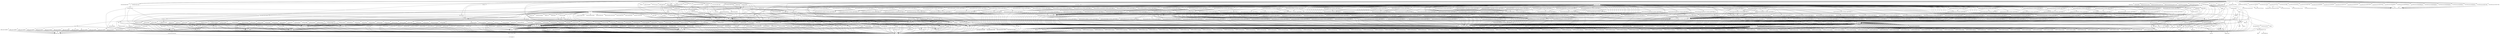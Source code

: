 digraph depends {
    node [shape=plaintext]
"avahi-daemon" -> "base-files"
"avahi-daemon" -> "base-passwd"
"avahi-daemon" -> "libavahi-common3"
"avahi-daemon" -> "libavahi-core7"
"avahi-daemon" -> "libc6"
"avahi-daemon" -> "libcap2"
"avahi-daemon" -> "libdaemon0"
"avahi-daemon" -> "libdbus-1-3"
"avahi-daemon" -> "libexpat1"
"avahi-daemon" -> "libnss-mdns" [style=dotted]
"avahi-daemon" -> "resin-hostname"
"avahi-daemon" -> "shadow"
"balena" -> "base-files"
"balena" -> "base-passwd"
"balena" -> "bash"
"balena" -> "curl"
"balena" -> "healthdog"
"balena" -> "iptables"
"balena" -> "kernel-module-nf-nat" [style=dotted]
"balena" -> "libc6"
"balena" -> "libsystemd0"
"balena" -> "procps-ps"
"balena" -> "shadow"
"balena" -> "systemd"
"balena" -> "tini"
"balena-unique-key" -> "bash"
"balena-unique-key" -> "jq"
"balena-unique-key" -> "openssl-bin"
"balena-unique-key" -> "resin-vars"
"balena" -> "util-linux"
"bash" -> "base-files"
"bash" -> "libc6"
"bash" -> "libtinfo5"
"bash" -> "update-alternatives-opkg"
"bindmount" -> "libc6"
"bindmount" -> "libgcc1"
"bindmount" -> "libstd-rs"
"bluez5" -> "libc6"
"bluez5" -> "libdbus-1-3"
"bluez5" -> "libell0"
"bluez5" -> "libglib-2.0-0"
"bluez5" -> "libjson-c4"
"bluez5" -> "libreadline8"
"bluez5" -> "libudev1"
"busybox" -> "busybox-udhcpc" [style=dotted]
"busybox" -> "libc6"
"busybox" -> "openssl"
"busybox" -> "update-alternatives-opkg"
"ca-certificates" -> "openssl-bin"
"ca-certificates" -> "os-helpers-logging"
"chronyc" -> "libc6"
"chronyc" -> "libedit0"
"chrony" -> "libc6"
"coreutils" -> "coreutils-stdbuf"
"coreutils" -> "libacl1"
"coreutils" -> "libattr1"
"coreutils" -> "libc6"
"coreutils" -> "libcap2"
"coreutils" -> "libgmp10"
"coreutils-stdbuf" -> "libc6"
"coreutils" -> "update-alternatives-opkg"
"curl" -> "libc6"
"curl" -> "libcurl4"
"dbus-1" -> "base-files"
"dbus-1" -> "base-passwd"
"dbus-1" -> "libc6"
"dbus-1" -> "libdbus-1-3"
"dbus-1" -> "libexpat1"
"dbus-1" -> "libsystemd0"
"dbus-1" -> "shadow"
"dnsmasq" -> "libc6"
"dnsmasq" -> "libdbus-1-3"
"dnsmasq" -> "update-alternatives-opkg"
"docker-disk" -> "balena"
"dosfstools" -> "dosfstools-fsck"
"dosfstools-fsck" -> "libc6"
"dosfstools" -> "glibc-gconv-ibm437" [style=dotted]
"dosfstools" -> "libc6"
"dropbear" -> "libc6"
"dropbear" -> "libpam"
"dropbear" -> "libpam-runtime"
"dropbear" -> "libz1"
"dropbear" -> "pam-plugin-deny"
"dropbear" -> "pam-plugin-permit"
"dropbear" -> "pam-plugin-unix"
"dropbear" -> "update-alternatives-opkg"
"e2fsprogs-e2fsck" -> "libblkid1"
"e2fsprogs-e2fsck" -> "libc6"
"e2fsprogs-e2fsck" -> "libcom-err2"
"e2fsprogs-e2fsck" -> "libe2p2"
"e2fsprogs-e2fsck" -> "libext2fs2"
"e2fsprogs-e2fsck" -> "libuuid1"
"e2fsprogs-mke2fs" -> "libblkid1"
"e2fsprogs-mke2fs" -> "libc6"
"e2fsprogs-mke2fs" -> "libcom-err2"
"e2fsprogs-mke2fs" -> "libe2p2"
"e2fsprogs-mke2fs" -> "libext2fs2"
"e2fsprogs-mke2fs" -> "libuuid1"
"e2fsprogs-mke2fs" -> "update-alternatives-opkg"
"e2fsprogs-resize2fs" -> "libc6"
"e2fsprogs-resize2fs" -> "libcom-err2"
"e2fsprogs-resize2fs" -> "libe2p2"
"e2fsprogs-resize2fs" -> "libext2fs2"
"e2fsprogs-tune2fs" -> "libblkid1"
"e2fsprogs-tune2fs" -> "libc6"
"e2fsprogs-tune2fs" -> "libcom-err2"
"e2fsprogs-tune2fs" -> "libe2p2"
"e2fsprogs-tune2fs" -> "libext2fs2"
"e2fsprogs-tune2fs" -> "libuuid1"
"e2fsprogs-tune2fs" -> "update-alternatives-opkg"
"firmware-imx-regulatory" -> "bash"
"firmware-imx-sdma" -> "bash"
"glibc-gconv-ibm437" -> "glibc-gconv"
"glibc-gconv-ibm437" -> "libc6"
"glibc-gconv-ibm850" -> "glibc-gconv"
"glibc-gconv-ibm850" -> "libc6"
"glibc-gconv-ibm851" -> "glibc-gconv"
"glibc-gconv-ibm851" -> "libc6"
"glibc-gconv-ibm852" -> "glibc-gconv"
"glibc-gconv-ibm852" -> "libc6"
"glibc-gconv-ibm855" -> "glibc-gconv"
"glibc-gconv-ibm855" -> "libc6"
"glibc-gconv-ibm857" -> "glibc-gconv"
"glibc-gconv-ibm857" -> "libc6"
"glibc-gconv-ibm860" -> "glibc-gconv"
"glibc-gconv-ibm860" -> "libc6"
"glibc-gconv-ibm861" -> "glibc-gconv"
"glibc-gconv-ibm861" -> "libc6"
"glibc-gconv-ibm862" -> "glibc-gconv"
"glibc-gconv-ibm862" -> "libc6"
"glibc-gconv-ibm863" -> "glibc-gconv"
"glibc-gconv-ibm863" -> "libc6"
"glibc-gconv-ibm865" -> "glibc-gconv"
"glibc-gconv-ibm865" -> "libc6"
"glibc-gconv-ibm866" -> "glibc-gconv"
"glibc-gconv-ibm866" -> "libc6"
"glibc-gconv-ibm869" -> "glibc-gconv"
"glibc-gconv-ibm869" -> "libc6"
"healthdog" -> "libc6"
"healthdog" -> "libgcc1"
"healthdog" -> "libstd-rs"
"healthdog" -> "libsystemd0"
"hostapp-extensions-update" -> "balena"
"hostapp-extensions-update" -> "resin-vars"
"hostapp-update" -> "balena"
"hostapp-update-hooks" -> "balena"
"hostapp-update-hooks" -> "dropbear"
"hostapp-update-hooks" -> "openssh-keygen"
"hostapp-update-hooks" -> "util-linux"
"iptables" -> "iptables-modules" [style=dotted]
"iptables" -> "iptables-module-xt-standard"
"iptables" -> "kernel-module-ip6table-filter" [style=dotted]
"iptables" -> "kernel-module-ip6-tables" [style=dotted]
"iptables" -> "kernel-module-iptable-filter" [style=dotted]
"iptables" -> "kernel-module-iptable-nat" [style=dotted]
"iptables" -> "kernel-module-ip-tables" [style=dotted]
"iptables" -> "kernel-module-ipt-masquerade" [style=dotted]
"iptables" -> "kernel-module-nf-conntrack-ipv4" [style=dotted]
"iptables" -> "kernel-module-nf-conntrack" [style=dotted]
"iptables" -> "kernel-module-nf-defrag-ipv4" [style=dotted]
"iptables" -> "kernel-module-nf-nat" [style=dotted]
"iptables" -> "kernel-module-x-tables" [style=dotted]
"iptables" -> "libc6"
"iptables-module-ip6t-ah" -> "iptables"
"iptables-module-ip6t-ah" -> "libc6"
"iptables-module-ip6t-dnat" -> "iptables"
"iptables-module-ip6t-dnat" -> "libc6"
"iptables-module-ip6t-dnpt" -> "iptables"
"iptables-module-ip6t-dnpt" -> "libc6"
"iptables-module-ip6t-dst" -> "iptables"
"iptables-module-ip6t-dst" -> "libc6"
"iptables-module-ip6t-eui64" -> "iptables"
"iptables-module-ip6t-frag" -> "iptables"
"iptables-module-ip6t-frag" -> "libc6"
"iptables-module-ip6t-hbh" -> "iptables"
"iptables-module-ip6t-hbh" -> "libc6"
"iptables-module-ip6t-hl" -> "iptables"
"iptables-module-ip6t-hl" -> "libc6"
"iptables-module-ip6t-icmp6" -> "iptables"
"iptables-module-ip6t-icmp6" -> "libc6"
"iptables-module-ip6t-ipv6header" -> "iptables"
"iptables-module-ip6t-ipv6header" -> "libc6"
"iptables-module-ip6t-log" -> "iptables"
"iptables-module-ip6t-log" -> "libc6"
"iptables-module-ip6t-masquerade" -> "iptables"
"iptables-module-ip6t-masquerade" -> "libc6"
"iptables-module-ip6t-mh" -> "iptables"
"iptables-module-ip6t-mh" -> "libc6"
"iptables-module-ip6t-netmap" -> "iptables"
"iptables-module-ip6t-netmap" -> "libc6"
"iptables-module-ip6t-redirect" -> "iptables"
"iptables-module-ip6t-redirect" -> "libc6"
"iptables-module-ip6t-reject" -> "iptables"
"iptables-module-ip6t-reject" -> "libc6"
"iptables-module-ip6t-rt" -> "iptables"
"iptables-module-ip6t-rt" -> "libc6"
"iptables-module-ip6t-snat" -> "iptables"
"iptables-module-ip6t-snat" -> "libc6"
"iptables-module-ip6t-snpt" -> "iptables"
"iptables-module-ip6t-snpt" -> "libc6"
"iptables-module-ip6t-srh" -> "iptables"
"iptables-module-ip6t-srh" -> "libc6"
"iptables-module-ipt-ah" -> "iptables"
"iptables-module-ipt-ah" -> "libc6"
"iptables-module-ipt-clusterip" -> "iptables"
"iptables-module-ipt-clusterip" -> "libc6"
"iptables-module-ipt-dnat" -> "iptables"
"iptables-module-ipt-dnat" -> "libc6"
"iptables-module-ipt-ecn" -> "iptables"
"iptables-module-ipt-ecn" -> "libc6"
"iptables-module-ipt-icmp" -> "iptables"
"iptables-module-ipt-icmp" -> "libc6"
"iptables-module-ipt-log" -> "iptables"
"iptables-module-ipt-log" -> "libc6"
"iptables-module-ipt-masquerade" -> "iptables"
"iptables-module-ipt-masquerade" -> "libc6"
"iptables-module-ipt-netmap" -> "iptables"
"iptables-module-ipt-netmap" -> "libc6"
"iptables-module-ipt-realm" -> "iptables"
"iptables-module-ipt-realm" -> "libc6"
"iptables-module-ipt-redirect" -> "iptables"
"iptables-module-ipt-redirect" -> "libc6"
"iptables-module-ipt-reject" -> "iptables"
"iptables-module-ipt-reject" -> "libc6"
"iptables-module-ipt-snat" -> "iptables"
"iptables-module-ipt-snat" -> "libc6"
"iptables-module-ipt-ttl" -> "iptables"
"iptables-module-ipt-ttl" -> "libc6"
"iptables-module-ipt-ulog" -> "iptables"
"iptables-module-ipt-ulog" -> "libc6"
"iptables-modules" -> "iptables-module-ip6t-ah"
"iptables-modules" -> "iptables-module-ip6t-dnat"
"iptables-modules" -> "iptables-module-ip6t-dnpt"
"iptables-modules" -> "iptables-module-ip6t-dst"
"iptables-modules" -> "iptables-module-ip6t-eui64"
"iptables-modules" -> "iptables-module-ip6t-frag"
"iptables-modules" -> "iptables-module-ip6t-hbh"
"iptables-modules" -> "iptables-module-ip6t-hl"
"iptables-modules" -> "iptables-module-ip6t-icmp6"
"iptables-modules" -> "iptables-module-ip6t-ipv6header"
"iptables-modules" -> "iptables-module-ip6t-log"
"iptables-modules" -> "iptables-module-ip6t-masquerade"
"iptables-modules" -> "iptables-module-ip6t-mh"
"iptables-modules" -> "iptables-module-ip6t-netmap"
"iptables-modules" -> "iptables-module-ip6t-redirect"
"iptables-modules" -> "iptables-module-ip6t-reject"
"iptables-modules" -> "iptables-module-ip6t-rt"
"iptables-modules" -> "iptables-module-ip6t-snat"
"iptables-modules" -> "iptables-module-ip6t-snpt"
"iptables-modules" -> "iptables-module-ip6t-srh"
"iptables-modules" -> "iptables-module-ipt-ah"
"iptables-modules" -> "iptables-module-ipt-clusterip"
"iptables-modules" -> "iptables-module-ipt-dnat"
"iptables-modules" -> "iptables-module-ipt-ecn"
"iptables-modules" -> "iptables-module-ipt-icmp"
"iptables-modules" -> "iptables-module-ipt-log"
"iptables-modules" -> "iptables-module-ipt-masquerade"
"iptables-modules" -> "iptables-module-ipt-netmap"
"iptables-modules" -> "iptables-module-ipt-realm"
"iptables-modules" -> "iptables-module-ipt-redirect"
"iptables-modules" -> "iptables-module-ipt-reject"
"iptables-modules" -> "iptables-module-ipt-snat"
"iptables-modules" -> "iptables-module-ipt-ttl"
"iptables-modules" -> "iptables-module-ipt-ulog"
"iptables-modules" -> "iptables-module-xt-addrtype"
"iptables-modules" -> "iptables-module-xt-audit"
"iptables-modules" -> "iptables-module-xt-bpf"
"iptables-modules" -> "iptables-module-xt-cgroup"
"iptables-modules" -> "iptables-module-xt-checksum"
"iptables-modules" -> "iptables-module-xt-classify"
"iptables-modules" -> "iptables-module-xt-cluster"
"iptables-modules" -> "iptables-module-xt-comment"
"iptables-modules" -> "iptables-module-xt-connbytes"
"iptables-modules" -> "iptables-module-xt-connlimit"
"iptables-modules" -> "iptables-module-xt-connmark"
"iptables-modules" -> "iptables-module-xt-connsecmark"
"iptables-modules" -> "iptables-module-xt-conntrack"
"iptables-modules" -> "iptables-module-xt-cpu"
"iptables-modules" -> "iptables-module-xt-ct"
"iptables-modules" -> "iptables-module-xt-dccp"
"iptables-modules" -> "iptables-module-xt-devgroup"
"iptables-modules" -> "iptables-module-xt-dscp"
"iptables-modules" -> "iptables-module-xt-ecn"
"iptables-modules" -> "iptables-module-xt-esp"
"iptables-modules" -> "iptables-module-xt-hashlimit"
"iptables-modules" -> "iptables-module-xt-helper"
"iptables-modules" -> "iptables-module-xt-hmark"
"iptables-modules" -> "iptables-module-xt-idletimer"
"iptables-modules" -> "iptables-module-xt-ipcomp"
"iptables-modules" -> "iptables-module-xt-iprange"
"iptables-modules" -> "iptables-module-xt-ipvs"
"iptables-modules" -> "iptables-module-xt-led"
"iptables-modules" -> "iptables-module-xt-length"
"iptables-modules" -> "iptables-module-xt-limit"
"iptables-modules" -> "iptables-module-xt-mac"
"iptables-modules" -> "iptables-module-xt-mark"
"iptables-modules" -> "iptables-module-xt-multiport"
"iptables-modules" -> "iptables-module-xt-nfacct"
"iptables-modules" -> "iptables-module-xt-nflog"
"iptables-modules" -> "iptables-module-xt-nfqueue"
"iptables-modules" -> "iptables-module-xt-osf"
"iptables-modules" -> "iptables-module-xt-owner"
"iptables-modules" -> "iptables-module-xt-physdev"
"iptables-modules" -> "iptables-module-xt-pkttype"
"iptables-modules" -> "iptables-module-xt-policy"
"iptables-modules" -> "iptables-module-xt-quota"
"iptables-modules" -> "iptables-module-xt-rateest"
"iptables-modules" -> "iptables-module-xt-recent"
"iptables-modules" -> "iptables-module-xt-rpfilter"
"iptables-modules" -> "iptables-module-xt-sctp"
"iptables-modules" -> "iptables-module-xt-secmark"
"iptables-modules" -> "iptables-module-xt-set"
"iptables-modules" -> "iptables-module-xt-socket"
"iptables-modules" -> "iptables-module-xt-standard"
"iptables-modules" -> "iptables-module-xt-statistic"
"iptables-modules" -> "iptables-module-xt-string"
"iptables-modules" -> "iptables-module-xt-synproxy"
"iptables-modules" -> "iptables-module-xt-tcp"
"iptables-modules" -> "iptables-module-xt-tcpmss"
"iptables-modules" -> "iptables-module-xt-tcpoptstrip"
"iptables-modules" -> "iptables-module-xt-tee"
"iptables-modules" -> "iptables-module-xt-time"
"iptables-modules" -> "iptables-module-xt-tos"
"iptables-modules" -> "iptables-module-xt-tproxy"
"iptables-modules" -> "iptables-module-xt-trace"
"iptables-modules" -> "iptables-module-xt-u32"
"iptables-modules" -> "iptables-module-xt-udp"
"iptables-module-xt-addrtype" -> "iptables"
"iptables-module-xt-addrtype" -> "libc6"
"iptables-module-xt-audit" -> "iptables"
"iptables-module-xt-audit" -> "libc6"
"iptables-module-xt-bpf" -> "iptables"
"iptables-module-xt-bpf" -> "libc6"
"iptables-module-xt-cgroup" -> "iptables"
"iptables-module-xt-cgroup" -> "libc6"
"iptables-module-xt-checksum" -> "iptables"
"iptables-module-xt-checksum" -> "libc6"
"iptables-module-xt-classify" -> "iptables"
"iptables-module-xt-classify" -> "libc6"
"iptables-module-xt-cluster" -> "iptables"
"iptables-module-xt-cluster" -> "libc6"
"iptables-module-xt-comment" -> "iptables"
"iptables-module-xt-comment" -> "libc6"
"iptables-module-xt-connbytes" -> "iptables"
"iptables-module-xt-connbytes" -> "libc6"
"iptables-module-xt-connlimit" -> "iptables"
"iptables-module-xt-connlimit" -> "libc6"
"iptables-module-xt-connmark" -> "iptables"
"iptables-module-xt-connmark" -> "libc6"
"iptables-module-xt-connsecmark" -> "iptables"
"iptables-module-xt-connsecmark" -> "libc6"
"iptables-module-xt-conntrack" -> "iptables"
"iptables-module-xt-conntrack" -> "libc6"
"iptables-module-xt-cpu" -> "iptables"
"iptables-module-xt-cpu" -> "libc6"
"iptables-module-xt-ct" -> "iptables"
"iptables-module-xt-ct" -> "libc6"
"iptables-module-xt-dccp" -> "iptables"
"iptables-module-xt-dccp" -> "libc6"
"iptables-module-xt-devgroup" -> "iptables"
"iptables-module-xt-devgroup" -> "libc6"
"iptables-module-xt-dscp" -> "iptables"
"iptables-module-xt-dscp" -> "libc6"
"iptables-module-xt-ecn" -> "iptables"
"iptables-module-xt-ecn" -> "libc6"
"iptables-module-xt-esp" -> "iptables"
"iptables-module-xt-esp" -> "libc6"
"iptables-module-xt-hashlimit" -> "iptables"
"iptables-module-xt-hashlimit" -> "libc6"
"iptables-module-xt-helper" -> "iptables"
"iptables-module-xt-helper" -> "libc6"
"iptables-module-xt-hmark" -> "iptables"
"iptables-module-xt-hmark" -> "libc6"
"iptables-module-xt-idletimer" -> "iptables"
"iptables-module-xt-idletimer" -> "libc6"
"iptables-module-xt-ipcomp" -> "iptables"
"iptables-module-xt-ipcomp" -> "libc6"
"iptables-module-xt-iprange" -> "iptables"
"iptables-module-xt-iprange" -> "libc6"
"iptables-module-xt-ipvs" -> "iptables"
"iptables-module-xt-ipvs" -> "libc6"
"iptables-module-xt-led" -> "iptables"
"iptables-module-xt-led" -> "libc6"
"iptables-module-xt-length" -> "iptables"
"iptables-module-xt-length" -> "libc6"
"iptables-module-xt-limit" -> "iptables"
"iptables-module-xt-limit" -> "libc6"
"iptables-module-xt-mac" -> "iptables"
"iptables-module-xt-mac" -> "libc6"
"iptables-module-xt-mark" -> "iptables"
"iptables-module-xt-mark" -> "libc6"
"iptables-module-xt-multiport" -> "iptables"
"iptables-module-xt-multiport" -> "libc6"
"iptables-module-xt-nfacct" -> "iptables"
"iptables-module-xt-nfacct" -> "libc6"
"iptables-module-xt-nflog" -> "iptables"
"iptables-module-xt-nflog" -> "libc6"
"iptables-module-xt-nfqueue" -> "iptables"
"iptables-module-xt-nfqueue" -> "libc6"
"iptables-module-xt-osf" -> "iptables"
"iptables-module-xt-osf" -> "libc6"
"iptables-module-xt-owner" -> "iptables"
"iptables-module-xt-owner" -> "libc6"
"iptables-module-xt-physdev" -> "iptables"
"iptables-module-xt-physdev" -> "libc6"
"iptables-module-xt-pkttype" -> "iptables"
"iptables-module-xt-pkttype" -> "libc6"
"iptables-module-xt-policy" -> "iptables"
"iptables-module-xt-policy" -> "libc6"
"iptables-module-xt-quota" -> "iptables"
"iptables-module-xt-quota" -> "libc6"
"iptables-module-xt-rateest" -> "iptables"
"iptables-module-xt-rateest" -> "libc6"
"iptables-module-xt-recent" -> "iptables"
"iptables-module-xt-recent" -> "libc6"
"iptables-module-xt-rpfilter" -> "iptables"
"iptables-module-xt-rpfilter" -> "libc6"
"iptables-module-xt-sctp" -> "iptables"
"iptables-module-xt-sctp" -> "libc6"
"iptables-module-xt-secmark" -> "iptables"
"iptables-module-xt-secmark" -> "libc6"
"iptables-module-xt-set" -> "iptables"
"iptables-module-xt-set" -> "libc6"
"iptables-module-xt-socket" -> "iptables"
"iptables-module-xt-socket" -> "libc6"
"iptables-module-xt-standard" -> "iptables"
"iptables-module-xt-standard" -> "libc6"
"iptables-module-xt-statistic" -> "iptables"
"iptables-module-xt-statistic" -> "libc6"
"iptables-module-xt-string" -> "iptables"
"iptables-module-xt-string" -> "libc6"
"iptables-module-xt-synproxy" -> "iptables"
"iptables-module-xt-synproxy" -> "libc6"
"iptables-module-xt-tcp" -> "iptables"
"iptables-module-xt-tcp" -> "libc6"
"iptables-module-xt-tcpmss" -> "iptables"
"iptables-module-xt-tcpmss" -> "libc6"
"iptables-module-xt-tcpoptstrip" -> "iptables"
"iptables-module-xt-tcpoptstrip" -> "libc6"
"iptables-module-xt-tee" -> "iptables"
"iptables-module-xt-tee" -> "libc6"
"iptables-module-xt-time" -> "iptables"
"iptables-module-xt-time" -> "libc6"
"iptables-module-xt-tos" -> "iptables"
"iptables-module-xt-tos" -> "libc6"
"iptables-module-xt-tproxy" -> "iptables"
"iptables-module-xt-tproxy" -> "libc6"
"iptables-module-xt-trace" -> "iptables"
"iptables-module-xt-u32" -> "iptables"
"iptables-module-xt-u32" -> "libc6"
"iptables-module-xt-udp" -> "iptables"
"iptables-module-xt-udp" -> "libc6"
"iw" -> "libc6"
"iw" -> "libnl-3-200"
"iw" -> "libnl-genl-3-200"
"jq" -> "libc6"
"jq" -> "libonig5"
"kbd" -> "libc6"
"kbd" -> "libpam"
"kbd" -> "update-alternatives-opkg"
"kernel-module-ad5446-5.4.84-dey+gb097888f317d" -> "kernel-5.4.84-dey+gb097888f317d"
"kernel-module-asix-5.4.84-dey+gb097888f317d" -> "kernel-5.4.84-dey+gb097888f317d"
"kernel-module-asix-5.4.84-dey+gb097888f317d" -> "kernel-module-usbnet-5.4.84-dey+gb097888f317d"
"kernel-module-ax88179-178a-5.4.84-dey+gb097888f317d" -> "kernel-5.4.84-dey+gb097888f317d"
"kernel-module-ax88179-178a-5.4.84-dey+gb097888f317d" -> "kernel-module-usbnet-5.4.84-dey+gb097888f317d"
"kernel-module-brcmfmac-5.4.84-dey+gb097888f317d" -> "kernel-5.4.84-dey+gb097888f317d"
"kernel-module-brcmfmac-5.4.84-dey+gb097888f317d" -> "kernel-module-brcmutil-5.4.84-dey+gb097888f317d"
"kernel-module-brcmfmac-5.4.84-dey+gb097888f317d" -> "kernel-module-cfg80211-5.4.84-dey+gb097888f317d"
"kernel-module-brcmutil-5.4.84-dey+gb097888f317d" -> "kernel-5.4.84-dey+gb097888f317d"
"kernel-module-br-netfilter-5.4.84-dey+gb097888f317d" -> "kernel-5.4.84-dey+gb097888f317d"
"kernel-module-btdigi-5.4.84-dey+gb097888f317d" -> "kernel-5.4.84-dey+gb097888f317d"
"kernel-module-cdc-acm-5.4.84-dey+gb097888f317d" -> "kernel-5.4.84-dey+gb097888f317d"
"kernel-module-cdc-ether-5.4.84-dey+gb097888f317d" -> "kernel-5.4.84-dey+gb097888f317d"
"kernel-module-cdc-ether-5.4.84-dey+gb097888f317d" -> "kernel-module-usbnet-5.4.84-dey+gb097888f317d"
"kernel-module-cdc-mbim-5.4.84-dey+gb097888f317d" -> "kernel-5.4.84-dey+gb097888f317d"
"kernel-module-cdc-mbim-5.4.84-dey+gb097888f317d" -> "kernel-module-cdc-ncm-5.4.84-dey+gb097888f317d"
"kernel-module-cdc-mbim-5.4.84-dey+gb097888f317d" -> "kernel-module-cdc-wdm-5.4.84-dey+gb097888f317d"
"kernel-module-cdc-mbim-5.4.84-dey+gb097888f317d" -> "kernel-module-usbnet-5.4.84-dey+gb097888f317d"
"kernel-module-cdc-ncm-5.4.84-dey+gb097888f317d" -> "kernel-5.4.84-dey+gb097888f317d"
"kernel-module-cdc-ncm-5.4.84-dey+gb097888f317d" -> "kernel-module-usbnet-5.4.84-dey+gb097888f317d"
"kernel-module-cdc-subset-5.4.84-dey+gb097888f317d" -> "kernel-5.4.84-dey+gb097888f317d"
"kernel-module-cdc-subset-5.4.84-dey+gb097888f317d" -> "kernel-module-usbnet-5.4.84-dey+gb097888f317d"
"kernel-module-cdc-wdm-5.4.84-dey+gb097888f317d" -> "kernel-5.4.84-dey+gb097888f317d"
"kernel-module-cfg80211-5.4.84-dey+gb097888f317d" -> "kernel-5.4.84-dey+gb097888f317d"
"kernel-module-ch341-5.4.84-dey+gb097888f317d" -> "kernel-5.4.84-dey+gb097888f317d"
"kernel-module-cp210x-5.4.84-dey+gb097888f317d" -> "kernel-5.4.84-dey+gb097888f317d"
"kernel-module-cppc-cpufreq-5.4.84-dey+gb097888f317d" -> "kernel-5.4.84-dey+gb097888f317d"
"kernel-module-crct10dif-ce-5.4.84-dey+gb097888f317d" -> "kernel-5.4.84-dey+gb097888f317d"
"kernel-module-cuse-5.4.84-dey+gb097888f317d" -> "kernel-5.4.84-dey+gb097888f317d"
"kernel-module-cuse-5.4.84-dey+gb097888f317d" -> "kernel-module-fuse-5.4.84-dey+gb097888f317d"
"kernel-module-dm9601-5.4.84-dey+gb097888f317d" -> "kernel-5.4.84-dey+gb097888f317d"
"kernel-module-dm9601-5.4.84-dey+gb097888f317d" -> "kernel-module-usbnet-5.4.84-dey+gb097888f317d"
"kernel-module-dummy-5.4.84-dey+gb097888f317d" -> "kernel-5.4.84-dey+gb097888f317d"
"kernel-module-ftdi-sio-5.4.84-dey+gb097888f317d" -> "kernel-5.4.84-dey+gb097888f317d"
"kernel-module-fuse-5.4.84-dey+gb097888f317d" -> "kernel-5.4.84-dey+gb097888f317d"
"kernel-module-g-cdc-5.4.84-dey+gb097888f317d" -> "kernel-5.4.84-dey+gb097888f317d"
"kernel-module-g-ether-5.4.84-dey+gb097888f317d" -> "kernel-5.4.84-dey+gb097888f317d"
"kernel-module-g-mass-storage-5.4.84-dey+gb097888f317d" -> "kernel-5.4.84-dey+gb097888f317d"
"kernel-module-g-ncm-5.4.84-dey+gb097888f317d" -> "kernel-5.4.84-dey+gb097888f317d"
"kernel-module-governor-simpleondemand-5.4.84-dey+gb097888f317d" -> "kernel-5.4.84-dey+gb097888f317d"
"kernel-module-gpu-sched-5.4.84-dey+gb097888f317d" -> "kernel-5.4.84-dey+gb097888f317d"
"kernel-module-g-serial-5.4.84-dey+gb097888f317d" -> "kernel-5.4.84-dey+gb097888f317d"
"kernel-module-gspca-main-5.4.84-dey+gb097888f317d" -> "kernel-5.4.84-dey+gb097888f317d"
"kernel-module-g-zero-5.4.84-dey+gb097888f317d" -> "kernel-5.4.84-dey+gb097888f317d"
"kernel-module-hfs-5.4.84-dey+gb097888f317d" -> "kernel-5.4.84-dey+gb097888f317d"
"kernel-module-hfsplus-5.4.84-dey+gb097888f317d" -> "kernel-5.4.84-dey+gb097888f317d"
"kernel-module-hid-multitouch-5.4.84-dey+gb097888f317d" -> "kernel-5.4.84-dey+gb097888f317d"
"kernel-module-hostap-5.4.84-dey+gb097888f317d" -> "kernel-5.4.84-dey+gb097888f317d"
"kernel-module-hostap-5.4.84-dey+gb097888f317d" -> "kernel-module-lib80211-5.4.84-dey+gb097888f317d"
"kernel-module-ip6table-filter-5.4.84-dey+gb097888f317d" -> "kernel-5.4.84-dey+gb097888f317d"
"kernel-module-ip6table-filter-5.4.84-dey+gb097888f317d" -> "kernel-module-ip6-tables-5.4.84-dey+gb097888f317d"
"kernel-module-ip6table-nat-5.4.84-dey+gb097888f317d" -> "kernel-5.4.84-dey+gb097888f317d"
"kernel-module-ip6table-nat-5.4.84-dey+gb097888f317d" -> "kernel-module-ip6-tables-5.4.84-dey+gb097888f317d"
"kernel-module-ip6-tables-5.4.84-dey+gb097888f317d" -> "kernel-5.4.84-dey+gb097888f317d"
"kernel-module-ip6t-reject-5.4.84-dey+gb097888f317d" -> "kernel-5.4.84-dey+gb097888f317d"
"kernel-module-ip6t-reject-5.4.84-dey+gb097888f317d" -> "kernel-module-nf-reject-ipv6-5.4.84-dey+gb097888f317d"
"kernel-module-ip6-udp-tunnel-5.4.84-dey+gb097888f317d" -> "kernel-5.4.84-dey+gb097888f317d"
"kernel-module-ip-set-5.4.84-dey+gb097888f317d" -> "kernel-5.4.84-dey+gb097888f317d"
"kernel-module-ip-set-5.4.84-dey+gb097888f317d" -> "kernel-module-nfnetlink-5.4.84-dey+gb097888f317d"
"kernel-module-ip-set-bitmap-ip-5.4.84-dey+gb097888f317d" -> "kernel-5.4.84-dey+gb097888f317d"
"kernel-module-ip-set-bitmap-ip-5.4.84-dey+gb097888f317d" -> "kernel-module-ip-set-5.4.84-dey+gb097888f317d"
"kernel-module-ip-set-bitmap-ipmac-5.4.84-dey+gb097888f317d" -> "kernel-5.4.84-dey+gb097888f317d"
"kernel-module-ip-set-bitmap-ipmac-5.4.84-dey+gb097888f317d" -> "kernel-module-ip-set-5.4.84-dey+gb097888f317d"
"kernel-module-ip-set-bitmap-port-5.4.84-dey+gb097888f317d" -> "kernel-5.4.84-dey+gb097888f317d"
"kernel-module-ip-set-bitmap-port-5.4.84-dey+gb097888f317d" -> "kernel-module-ip-set-5.4.84-dey+gb097888f317d"
"kernel-module-ip-set-hash-ip-5.4.84-dey+gb097888f317d" -> "kernel-5.4.84-dey+gb097888f317d"
"kernel-module-ip-set-hash-ip-5.4.84-dey+gb097888f317d" -> "kernel-module-ip-set-5.4.84-dey+gb097888f317d"
"kernel-module-ip-set-hash-ipport-5.4.84-dey+gb097888f317d" -> "kernel-5.4.84-dey+gb097888f317d"
"kernel-module-ip-set-hash-ipport-5.4.84-dey+gb097888f317d" -> "kernel-module-ip-set-5.4.84-dey+gb097888f317d"
"kernel-module-ip-set-hash-ipportip-5.4.84-dey+gb097888f317d" -> "kernel-5.4.84-dey+gb097888f317d"
"kernel-module-ip-set-hash-ipportip-5.4.84-dey+gb097888f317d" -> "kernel-module-ip-set-5.4.84-dey+gb097888f317d"
"kernel-module-ip-set-hash-ipportnet-5.4.84-dey+gb097888f317d" -> "kernel-5.4.84-dey+gb097888f317d"
"kernel-module-ip-set-hash-ipportnet-5.4.84-dey+gb097888f317d" -> "kernel-module-ip-set-5.4.84-dey+gb097888f317d"
"kernel-module-ip-set-hash-net-5.4.84-dey+gb097888f317d" -> "kernel-5.4.84-dey+gb097888f317d"
"kernel-module-ip-set-hash-net-5.4.84-dey+gb097888f317d" -> "kernel-module-ip-set-5.4.84-dey+gb097888f317d"
"kernel-module-ip-set-hash-netiface-5.4.84-dey+gb097888f317d" -> "kernel-5.4.84-dey+gb097888f317d"
"kernel-module-ip-set-hash-netiface-5.4.84-dey+gb097888f317d" -> "kernel-module-ip-set-5.4.84-dey+gb097888f317d"
"kernel-module-ip-set-hash-netport-5.4.84-dey+gb097888f317d" -> "kernel-5.4.84-dey+gb097888f317d"
"kernel-module-ip-set-hash-netport-5.4.84-dey+gb097888f317d" -> "kernel-module-ip-set-5.4.84-dey+gb097888f317d"
"kernel-module-ip-set-list-set-5.4.84-dey+gb097888f317d" -> "kernel-5.4.84-dey+gb097888f317d"
"kernel-module-ip-set-list-set-5.4.84-dey+gb097888f317d" -> "kernel-module-ip-set-5.4.84-dey+gb097888f317d"
"kernel-module-ipt-reject-5.4.84-dey+gb097888f317d" -> "kernel-5.4.84-dey+gb097888f317d"
"kernel-module-ipt-reject-5.4.84-dey+gb097888f317d" -> "kernel-module-nf-reject-ipv4-5.4.84-dey+gb097888f317d"
"kernel-module-ip-tunnel-5.4.84-dey+gb097888f317d" -> "kernel-5.4.84-dey+gb097888f317d"
"kernel-module-lan78xx-5.4.84-dey+gb097888f317d" -> "kernel-5.4.84-dey+gb097888f317d"
"kernel-module-lib80211-5.4.84-dey+gb097888f317d" -> "kernel-5.4.84-dey+gb097888f317d"
"kernel-module-lib80211-crypt-ccmp-5.4.84-dey+gb097888f317d" -> "kernel-5.4.84-dey+gb097888f317d"
"kernel-module-lib80211-crypt-ccmp-5.4.84-dey+gb097888f317d" -> "kernel-module-lib80211-5.4.84-dey+gb097888f317d"
"kernel-module-lib80211-crypt-tkip-5.4.84-dey+gb097888f317d" -> "kernel-5.4.84-dey+gb097888f317d"
"kernel-module-lib80211-crypt-tkip-5.4.84-dey+gb097888f317d" -> "kernel-module-lib80211-5.4.84-dey+gb097888f317d"
"kernel-module-lib80211-crypt-wep-5.4.84-dey+gb097888f317d" -> "kernel-5.4.84-dey+gb097888f317d"
"kernel-module-lib80211-crypt-wep-5.4.84-dey+gb097888f317d" -> "kernel-module-lib80211-5.4.84-dey+gb097888f317d"
"kernel-module-lima-5.4.84-dey+gb097888f317d" -> "kernel-5.4.84-dey+gb097888f317d"
"kernel-module-lima-5.4.84-dey+gb097888f317d" -> "kernel-module-gpu-sched-5.4.84-dey+gb097888f317d"
"kernel-module-mac80211-5.4.84-dey+gb097888f317d" -> "kernel-5.4.84-dey+gb097888f317d"
"kernel-module-mac80211-5.4.84-dey+gb097888f317d" -> "kernel-module-cfg80211-5.4.84-dey+gb097888f317d"
"kernel-module-mcp25xxfd-5.4.84-dey+gb097888f317d" -> "kernel-5.4.84-dey+gb097888f317d"
"kernel-module-mcs7830-5.4.84-dey+gb097888f317d" -> "kernel-5.4.84-dey+gb097888f317d"
"kernel-module-mcs7830-5.4.84-dey+gb097888f317d" -> "kernel-module-usbnet-5.4.84-dey+gb097888f317d"
"kernel-module-microchip-5.4.84-dey+gb097888f317d" -> "kernel-5.4.84-dey+gb097888f317d"
"kernel-module-mlx4-core-5.4.84-dey+gb097888f317d" -> "kernel-5.4.84-dey+gb097888f317d"
"kernel-module-mlx4-en-5.4.84-dey+gb097888f317d" -> "kernel-5.4.84-dey+gb097888f317d"
"kernel-module-mlx4-en-5.4.84-dey+gb097888f317d" -> "kernel-module-mlx4-core-5.4.84-dey+gb097888f317d"
"kernel-module-mlx5-core-5.4.84-dey+gb097888f317d" -> "kernel-5.4.84-dey+gb097888f317d"
"kernel-module-mlx5-core-5.4.84-dey+gb097888f317d" -> "kernel-module-mlxfw-5.4.84-dey+gb097888f317d"
"kernel-module-mlxfw-5.4.84-dey+gb097888f317d" -> "kernel-5.4.84-dey+gb097888f317d"
"kernel-module-mxc-jpeg-encdec-5.4.84-dey+gb097888f317d" -> "kernel-5.4.84-dey+gb097888f317d"
"kernel-module-nbd-5.4.84-dey+gb097888f317d" -> "kernel-5.4.84-dey+gb097888f317d"
"kernel-module-net1080-5.4.84-dey+gb097888f317d" -> "kernel-5.4.84-dey+gb097888f317d"
"kernel-module-net1080-5.4.84-dey+gb097888f317d" -> "kernel-module-usbnet-5.4.84-dey+gb097888f317d"
"kernel-module-nf-conncount-5.4.84-dey+gb097888f317d" -> "kernel-5.4.84-dey+gb097888f317d"
"kernel-module-nf-dup-ipv4-5.4.84-dey+gb097888f317d" -> "kernel-5.4.84-dey+gb097888f317d"
"kernel-module-nf-dup-ipv6-5.4.84-dey+gb097888f317d" -> "kernel-5.4.84-dey+gb097888f317d"
"kernel-module-nf-dup-netdev-5.4.84-dey+gb097888f317d" -> "kernel-5.4.84-dey+gb097888f317d"
"kernel-module-nf-log-common-5.4.84-dey+gb097888f317d" -> "kernel-5.4.84-dey+gb097888f317d"
"kernel-module-nf-log-ipv4-5.4.84-dey+gb097888f317d" -> "kernel-5.4.84-dey+gb097888f317d"
"kernel-module-nf-log-ipv4-5.4.84-dey+gb097888f317d" -> "kernel-module-nf-log-common-5.4.84-dey+gb097888f317d"
"kernel-module-nf-log-ipv6-5.4.84-dey+gb097888f317d" -> "kernel-5.4.84-dey+gb097888f317d"
"kernel-module-nf-log-ipv6-5.4.84-dey+gb097888f317d" -> "kernel-module-nf-log-common-5.4.84-dey+gb097888f317d"
"kernel-module-nfnetlink-5.4.84-dey+gb097888f317d" -> "kernel-5.4.84-dey+gb097888f317d"
"kernel-module-nfnetlink-osf-5.4.84-dey+gb097888f317d" -> "kernel-5.4.84-dey+gb097888f317d"
"kernel-module-nfnetlink-osf-5.4.84-dey+gb097888f317d" -> "kernel-module-nfnetlink-5.4.84-dey+gb097888f317d"
"kernel-module-nf-reject-ipv4-5.4.84-dey+gb097888f317d" -> "kernel-5.4.84-dey+gb097888f317d"
"kernel-module-nf-reject-ipv6-5.4.84-dey+gb097888f317d" -> "kernel-5.4.84-dey+gb097888f317d"
"kernel-module-nfs-layout-flexfiles-5.4.84-dey+gb097888f317d" -> "kernel-5.4.84-dey+gb097888f317d"
"kernel-module-nf-socket-ipv4-5.4.84-dey+gb097888f317d" -> "kernel-5.4.84-dey+gb097888f317d"
"kernel-module-nf-socket-ipv6-5.4.84-dey+gb097888f317d" -> "kernel-5.4.84-dey+gb097888f317d"
"kernel-module-nf-tables-5.4.84-dey+gb097888f317d" -> "kernel-5.4.84-dey+gb097888f317d"
"kernel-module-nf-tables-5.4.84-dey+gb097888f317d" -> "kernel-module-nfnetlink-5.4.84-dey+gb097888f317d"
"kernel-module-nf-tables-set-5.4.84-dey+gb097888f317d" -> "kernel-5.4.84-dey+gb097888f317d"
"kernel-module-nf-tables-set-5.4.84-dey+gb097888f317d" -> "kernel-module-nf-tables-5.4.84-dey+gb097888f317d"
"kernel-module-nft-chain-nat-5.4.84-dey+gb097888f317d" -> "kernel-5.4.84-dey+gb097888f317d"
"kernel-module-nft-chain-nat-5.4.84-dey+gb097888f317d" -> "kernel-module-nf-tables-5.4.84-dey+gb097888f317d"
"kernel-module-nft-compat-5.4.84-dey+gb097888f317d" -> "kernel-5.4.84-dey+gb097888f317d"
"kernel-module-nft-compat-5.4.84-dey+gb097888f317d" -> "kernel-module-nfnetlink-5.4.84-dey+gb097888f317d"
"kernel-module-nft-compat-5.4.84-dey+gb097888f317d" -> "kernel-module-nf-tables-5.4.84-dey+gb097888f317d"
"kernel-module-nft-connlimit-5.4.84-dey+gb097888f317d" -> "kernel-5.4.84-dey+gb097888f317d"
"kernel-module-nft-connlimit-5.4.84-dey+gb097888f317d" -> "kernel-module-nf-conncount-5.4.84-dey+gb097888f317d"
"kernel-module-nft-connlimit-5.4.84-dey+gb097888f317d" -> "kernel-module-nf-tables-5.4.84-dey+gb097888f317d"
"kernel-module-nft-counter-5.4.84-dey+gb097888f317d" -> "kernel-5.4.84-dey+gb097888f317d"
"kernel-module-nft-counter-5.4.84-dey+gb097888f317d" -> "kernel-module-nf-tables-5.4.84-dey+gb097888f317d"
"kernel-module-nft-ct-5.4.84-dey+gb097888f317d" -> "kernel-5.4.84-dey+gb097888f317d"
"kernel-module-nft-ct-5.4.84-dey+gb097888f317d" -> "kernel-module-nf-tables-5.4.84-dey+gb097888f317d"
"kernel-module-nft-dup-ipv4-5.4.84-dey+gb097888f317d" -> "kernel-5.4.84-dey+gb097888f317d"
"kernel-module-nft-dup-ipv4-5.4.84-dey+gb097888f317d" -> "kernel-module-nf-dup-ipv4-5.4.84-dey+gb097888f317d"
"kernel-module-nft-dup-ipv4-5.4.84-dey+gb097888f317d" -> "kernel-module-nf-tables-5.4.84-dey+gb097888f317d"
"kernel-module-nft-dup-ipv6-5.4.84-dey+gb097888f317d" -> "kernel-5.4.84-dey+gb097888f317d"
"kernel-module-nft-dup-ipv6-5.4.84-dey+gb097888f317d" -> "kernel-module-nf-dup-ipv6-5.4.84-dey+gb097888f317d"
"kernel-module-nft-dup-ipv6-5.4.84-dey+gb097888f317d" -> "kernel-module-nf-tables-5.4.84-dey+gb097888f317d"
"kernel-module-nft-dup-netdev-5.4.84-dey+gb097888f317d" -> "kernel-5.4.84-dey+gb097888f317d"
"kernel-module-nft-dup-netdev-5.4.84-dey+gb097888f317d" -> "kernel-module-nf-dup-netdev-5.4.84-dey+gb097888f317d"
"kernel-module-nft-dup-netdev-5.4.84-dey+gb097888f317d" -> "kernel-module-nf-tables-5.4.84-dey+gb097888f317d"
"kernel-module-nft-fib-5.4.84-dey+gb097888f317d" -> "kernel-5.4.84-dey+gb097888f317d"
"kernel-module-nft-fib-5.4.84-dey+gb097888f317d" -> "kernel-module-nf-tables-5.4.84-dey+gb097888f317d"
"kernel-module-nft-fib-inet-5.4.84-dey+gb097888f317d" -> "kernel-5.4.84-dey+gb097888f317d"
"kernel-module-nft-fib-inet-5.4.84-dey+gb097888f317d" -> "kernel-module-nf-tables-5.4.84-dey+gb097888f317d"
"kernel-module-nft-fib-inet-5.4.84-dey+gb097888f317d" -> "kernel-module-nft-fib-5.4.84-dey+gb097888f317d"
"kernel-module-nft-fib-inet-5.4.84-dey+gb097888f317d" -> "kernel-module-nft-fib-ipv4-5.4.84-dey+gb097888f317d"
"kernel-module-nft-fib-inet-5.4.84-dey+gb097888f317d" -> "kernel-module-nft-fib-ipv6-5.4.84-dey+gb097888f317d"
"kernel-module-nft-fib-ipv4-5.4.84-dey+gb097888f317d" -> "kernel-5.4.84-dey+gb097888f317d"
"kernel-module-nft-fib-ipv4-5.4.84-dey+gb097888f317d" -> "kernel-module-nf-tables-5.4.84-dey+gb097888f317d"
"kernel-module-nft-fib-ipv4-5.4.84-dey+gb097888f317d" -> "kernel-module-nft-fib-5.4.84-dey+gb097888f317d"
"kernel-module-nft-fib-ipv6-5.4.84-dey+gb097888f317d" -> "kernel-5.4.84-dey+gb097888f317d"
"kernel-module-nft-fib-ipv6-5.4.84-dey+gb097888f317d" -> "kernel-module-nf-tables-5.4.84-dey+gb097888f317d"
"kernel-module-nft-fib-ipv6-5.4.84-dey+gb097888f317d" -> "kernel-module-nft-fib-5.4.84-dey+gb097888f317d"
"kernel-module-nft-fib-netdev-5.4.84-dey+gb097888f317d" -> "kernel-5.4.84-dey+gb097888f317d"
"kernel-module-nft-fib-netdev-5.4.84-dey+gb097888f317d" -> "kernel-module-nf-tables-5.4.84-dey+gb097888f317d"
"kernel-module-nft-fib-netdev-5.4.84-dey+gb097888f317d" -> "kernel-module-nft-fib-5.4.84-dey+gb097888f317d"
"kernel-module-nft-fib-netdev-5.4.84-dey+gb097888f317d" -> "kernel-module-nft-fib-ipv4-5.4.84-dey+gb097888f317d"
"kernel-module-nft-fib-netdev-5.4.84-dey+gb097888f317d" -> "kernel-module-nft-fib-ipv6-5.4.84-dey+gb097888f317d"
"kernel-module-nft-fwd-netdev-5.4.84-dey+gb097888f317d" -> "kernel-5.4.84-dey+gb097888f317d"
"kernel-module-nft-fwd-netdev-5.4.84-dey+gb097888f317d" -> "kernel-module-nf-dup-netdev-5.4.84-dey+gb097888f317d"
"kernel-module-nft-fwd-netdev-5.4.84-dey+gb097888f317d" -> "kernel-module-nf-tables-5.4.84-dey+gb097888f317d"
"kernel-module-nft-hash-5.4.84-dey+gb097888f317d" -> "kernel-5.4.84-dey+gb097888f317d"
"kernel-module-nft-hash-5.4.84-dey+gb097888f317d" -> "kernel-module-nf-tables-5.4.84-dey+gb097888f317d"
"kernel-module-nft-limit-5.4.84-dey+gb097888f317d" -> "kernel-5.4.84-dey+gb097888f317d"
"kernel-module-nft-limit-5.4.84-dey+gb097888f317d" -> "kernel-module-nf-tables-5.4.84-dey+gb097888f317d"
"kernel-module-nft-log-5.4.84-dey+gb097888f317d" -> "kernel-5.4.84-dey+gb097888f317d"
"kernel-module-nft-log-5.4.84-dey+gb097888f317d" -> "kernel-module-nf-tables-5.4.84-dey+gb097888f317d"
"kernel-module-nft-masq-5.4.84-dey+gb097888f317d" -> "kernel-5.4.84-dey+gb097888f317d"
"kernel-module-nft-masq-5.4.84-dey+gb097888f317d" -> "kernel-module-nf-tables-5.4.84-dey+gb097888f317d"
"kernel-module-nft-nat-5.4.84-dey+gb097888f317d" -> "kernel-5.4.84-dey+gb097888f317d"
"kernel-module-nft-nat-5.4.84-dey+gb097888f317d" -> "kernel-module-nf-tables-5.4.84-dey+gb097888f317d"
"kernel-module-nft-numgen-5.4.84-dey+gb097888f317d" -> "kernel-5.4.84-dey+gb097888f317d"
"kernel-module-nft-numgen-5.4.84-dey+gb097888f317d" -> "kernel-module-nf-tables-5.4.84-dey+gb097888f317d"
"kernel-module-nft-objref-5.4.84-dey+gb097888f317d" -> "kernel-5.4.84-dey+gb097888f317d"
"kernel-module-nft-objref-5.4.84-dey+gb097888f317d" -> "kernel-module-nf-tables-5.4.84-dey+gb097888f317d"
"kernel-module-nft-osf-5.4.84-dey+gb097888f317d" -> "kernel-5.4.84-dey+gb097888f317d"
"kernel-module-nft-osf-5.4.84-dey+gb097888f317d" -> "kernel-module-nfnetlink-osf-5.4.84-dey+gb097888f317d"
"kernel-module-nft-osf-5.4.84-dey+gb097888f317d" -> "kernel-module-nf-tables-5.4.84-dey+gb097888f317d"
"kernel-module-nf-tproxy-ipv4-5.4.84-dey+gb097888f317d" -> "kernel-5.4.84-dey+gb097888f317d"
"kernel-module-nf-tproxy-ipv6-5.4.84-dey+gb097888f317d" -> "kernel-5.4.84-dey+gb097888f317d"
"kernel-module-nft-quota-5.4.84-dey+gb097888f317d" -> "kernel-5.4.84-dey+gb097888f317d"
"kernel-module-nft-quota-5.4.84-dey+gb097888f317d" -> "kernel-module-nf-tables-5.4.84-dey+gb097888f317d"
"kernel-module-nft-redir-5.4.84-dey+gb097888f317d" -> "kernel-5.4.84-dey+gb097888f317d"
"kernel-module-nft-redir-5.4.84-dey+gb097888f317d" -> "kernel-module-nf-tables-5.4.84-dey+gb097888f317d"
"kernel-module-nft-reject-5.4.84-dey+gb097888f317d" -> "kernel-5.4.84-dey+gb097888f317d"
"kernel-module-nft-reject-5.4.84-dey+gb097888f317d" -> "kernel-module-nf-tables-5.4.84-dey+gb097888f317d"
"kernel-module-nft-reject-inet-5.4.84-dey+gb097888f317d" -> "kernel-5.4.84-dey+gb097888f317d"
"kernel-module-nft-reject-inet-5.4.84-dey+gb097888f317d" -> "kernel-module-nf-reject-ipv4-5.4.84-dey+gb097888f317d"
"kernel-module-nft-reject-inet-5.4.84-dey+gb097888f317d" -> "kernel-module-nf-reject-ipv6-5.4.84-dey+gb097888f317d"
"kernel-module-nft-reject-inet-5.4.84-dey+gb097888f317d" -> "kernel-module-nf-tables-5.4.84-dey+gb097888f317d"
"kernel-module-nft-reject-inet-5.4.84-dey+gb097888f317d" -> "kernel-module-nft-reject-5.4.84-dey+gb097888f317d"
"kernel-module-nft-reject-ipv4-5.4.84-dey+gb097888f317d" -> "kernel-5.4.84-dey+gb097888f317d"
"kernel-module-nft-reject-ipv4-5.4.84-dey+gb097888f317d" -> "kernel-module-nf-reject-ipv4-5.4.84-dey+gb097888f317d"
"kernel-module-nft-reject-ipv4-5.4.84-dey+gb097888f317d" -> "kernel-module-nf-tables-5.4.84-dey+gb097888f317d"
"kernel-module-nft-reject-ipv4-5.4.84-dey+gb097888f317d" -> "kernel-module-nft-reject-5.4.84-dey+gb097888f317d"
"kernel-module-nft-reject-ipv6-5.4.84-dey+gb097888f317d" -> "kernel-5.4.84-dey+gb097888f317d"
"kernel-module-nft-reject-ipv6-5.4.84-dey+gb097888f317d" -> "kernel-module-nf-reject-ipv6-5.4.84-dey+gb097888f317d"
"kernel-module-nft-reject-ipv6-5.4.84-dey+gb097888f317d" -> "kernel-module-nf-tables-5.4.84-dey+gb097888f317d"
"kernel-module-nft-reject-ipv6-5.4.84-dey+gb097888f317d" -> "kernel-module-nft-reject-5.4.84-dey+gb097888f317d"
"kernel-module-nft-socket-5.4.84-dey+gb097888f317d" -> "kernel-5.4.84-dey+gb097888f317d"
"kernel-module-nft-socket-5.4.84-dey+gb097888f317d" -> "kernel-module-nf-socket-ipv4-5.4.84-dey+gb097888f317d"
"kernel-module-nft-socket-5.4.84-dey+gb097888f317d" -> "kernel-module-nf-socket-ipv6-5.4.84-dey+gb097888f317d"
"kernel-module-nft-socket-5.4.84-dey+gb097888f317d" -> "kernel-module-nf-tables-5.4.84-dey+gb097888f317d"
"kernel-module-nft-tproxy-5.4.84-dey+gb097888f317d" -> "kernel-5.4.84-dey+gb097888f317d"
"kernel-module-nft-tproxy-5.4.84-dey+gb097888f317d" -> "kernel-module-nf-tables-5.4.84-dey+gb097888f317d"
"kernel-module-nft-tproxy-5.4.84-dey+gb097888f317d" -> "kernel-module-nf-tproxy-ipv4-5.4.84-dey+gb097888f317d"
"kernel-module-nft-tproxy-5.4.84-dey+gb097888f317d" -> "kernel-module-nf-tproxy-ipv6-5.4.84-dey+gb097888f317d"
"kernel-module-nft-tunnel-5.4.84-dey+gb097888f317d" -> "kernel-5.4.84-dey+gb097888f317d"
"kernel-module-nft-tunnel-5.4.84-dey+gb097888f317d" -> "kernel-module-nf-tables-5.4.84-dey+gb097888f317d"
"kernel-module-nls-utf8-5.4.84-dey+gb097888f317d" -> "kernel-5.4.84-dey+gb097888f317d"
"kernel-module-option-5.4.84-dey+gb097888f317d" -> "kernel-5.4.84-dey+gb097888f317d"
"kernel-module-option-5.4.84-dey+gb097888f317d" -> "kernel-module-usb-wwan-5.4.84-dey+gb097888f317d"
"kernel-module-overlay-5.4.84-dey+gb097888f317d" -> "kernel-5.4.84-dey+gb097888f317d"
"kernel-module-panfrost-5.4.84-dey+gb097888f317d" -> "kernel-5.4.84-dey+gb097888f317d"
"kernel-module-panfrost-5.4.84-dey+gb097888f317d" -> "kernel-module-gpu-sched-5.4.84-dey+gb097888f317d"
"kernel-module-pegasus-5.4.84-dey+gb097888f317d" -> "kernel-5.4.84-dey+gb097888f317d"
"kernel-module-pfe-5.4.84-dey+gb097888f317d" -> "kernel-5.4.84-dey+gb097888f317d"
"kernel-module-pl111-drm-5.4.84-dey+gb097888f317d" -> "kernel-5.4.84-dey+gb097888f317d"
"kernel-module-pl2303-5.4.84-dey+gb097888f317d" -> "kernel-5.4.84-dey+gb097888f317d"
"kernel-module-plusb-5.4.84-dey+gb097888f317d" -> "kernel-5.4.84-dey+gb097888f317d"
"kernel-module-plusb-5.4.84-dey+gb097888f317d" -> "kernel-module-usbnet-5.4.84-dey+gb097888f317d"
"kernel-module-qcom-emac-5.4.84-dey+gb097888f317d" -> "kernel-5.4.84-dey+gb097888f317d"
"kernel-module-qcserial-5.4.84-dey+gb097888f317d" -> "kernel-5.4.84-dey+gb097888f317d"
"kernel-module-qcserial-5.4.84-dey+gb097888f317d" -> "kernel-module-usb-wwan-5.4.84-dey+gb097888f317d"
"kernel-module-qmi-wwan-5.4.84-dey+gb097888f317d" -> "kernel-5.4.84-dey+gb097888f317d"
"kernel-module-qmi-wwan-5.4.84-dey+gb097888f317d" -> "kernel-module-cdc-wdm-5.4.84-dey+gb097888f317d"
"kernel-module-qmi-wwan-5.4.84-dey+gb097888f317d" -> "kernel-module-usbnet-5.4.84-dey+gb097888f317d"
"kernel-module-qualcomm" -> "kernel-module-wlan-5.4.84-dey+gb097888f317d"
"kernel-module-r8152-5.4.84-dey+gb097888f317d" -> "kernel-5.4.84-dey+gb097888f317d"
"kernel-module-r8188eu-5.4.84-dey+gb097888f317d" -> "kernel-5.4.84-dey+gb097888f317d"
"kernel-module-r8188eu-5.4.84-dey+gb097888f317d" -> "kernel-module-cfg80211-5.4.84-dey+gb097888f317d"
"kernel-module-r8188eu-5.4.84-dey+gb097888f317d" -> "kernel-module-lib80211-5.4.84-dey+gb097888f317d"
"kernel-module-rtl8150-5.4.84-dey+gb097888f317d" -> "kernel-5.4.84-dey+gb097888f317d"
"kernel-module-sha3-ce-5.4.84-dey+gb097888f317d" -> "kernel-5.4.84-dey+gb097888f317d"
"kernel-module-sha512-arm64-5.4.84-dey+gb097888f317d" -> "kernel-5.4.84-dey+gb097888f317d"
"kernel-module-sha512-ce-5.4.84-dey+gb097888f317d" -> "kernel-5.4.84-dey+gb097888f317d"
"kernel-module-sha512-ce-5.4.84-dey+gb097888f317d" -> "kernel-module-sha512-arm64-5.4.84-dey+gb097888f317d"
"kernel-module-sit-5.4.84-dey+gb097888f317d" -> "kernel-5.4.84-dey+gb097888f317d"
"kernel-module-sit-5.4.84-dey+gb097888f317d" -> "kernel-module-ip-tunnel-5.4.84-dey+gb097888f317d"
"kernel-module-sit-5.4.84-dey+gb097888f317d" -> "kernel-module-tunnel4-5.4.84-dey+gb097888f317d"
"kernel-modules" -> "kernel-module-ad5446-5.4.84-dey+gb097888f317d"
"kernel-modules" -> "kernel-module-asix-5.4.84-dey+gb097888f317d"
"kernel-modules" -> "kernel-module-ax88179-178a-5.4.84-dey+gb097888f317d"
"kernel-modules" -> "kernel-module-brcmfmac-5.4.84-dey+gb097888f317d"
"kernel-modules" -> "kernel-module-brcmutil-5.4.84-dey+gb097888f317d"
"kernel-modules" -> "kernel-module-br-netfilter-5.4.84-dey+gb097888f317d"
"kernel-modules" -> "kernel-module-btdigi-5.4.84-dey+gb097888f317d"
"kernel-modules" -> "kernel-module-cdc-acm-5.4.84-dey+gb097888f317d"
"kernel-modules" -> "kernel-module-cdc-ether-5.4.84-dey+gb097888f317d"
"kernel-modules" -> "kernel-module-cdc-mbim-5.4.84-dey+gb097888f317d"
"kernel-modules" -> "kernel-module-cdc-ncm-5.4.84-dey+gb097888f317d"
"kernel-modules" -> "kernel-module-cdc-subset-5.4.84-dey+gb097888f317d"
"kernel-modules" -> "kernel-module-cdc-wdm-5.4.84-dey+gb097888f317d"
"kernel-modules" -> "kernel-module-cfg80211-5.4.84-dey+gb097888f317d"
"kernel-modules" -> "kernel-module-ch341-5.4.84-dey+gb097888f317d"
"kernel-modules" -> "kernel-module-cp210x-5.4.84-dey+gb097888f317d"
"kernel-modules" -> "kernel-module-cppc-cpufreq-5.4.84-dey+gb097888f317d"
"kernel-modules" -> "kernel-module-crct10dif-ce-5.4.84-dey+gb097888f317d"
"kernel-modules" -> "kernel-module-cuse-5.4.84-dey+gb097888f317d"
"kernel-modules" -> "kernel-module-dm9601-5.4.84-dey+gb097888f317d"
"kernel-modules" -> "kernel-module-dummy-5.4.84-dey+gb097888f317d"
"kernel-modules" -> "kernel-module-ftdi-sio-5.4.84-dey+gb097888f317d"
"kernel-modules" -> "kernel-module-fuse-5.4.84-dey+gb097888f317d"
"kernel-modules" -> "kernel-module-g-cdc-5.4.84-dey+gb097888f317d"
"kernel-modules" -> "kernel-module-g-ether-5.4.84-dey+gb097888f317d"
"kernel-modules" -> "kernel-module-g-mass-storage-5.4.84-dey+gb097888f317d"
"kernel-modules" -> "kernel-module-g-ncm-5.4.84-dey+gb097888f317d"
"kernel-modules" -> "kernel-module-governor-simpleondemand-5.4.84-dey+gb097888f317d"
"kernel-modules" -> "kernel-module-gpu-sched-5.4.84-dey+gb097888f317d"
"kernel-modules" -> "kernel-module-g-serial-5.4.84-dey+gb097888f317d"
"kernel-modules" -> "kernel-module-gspca-main-5.4.84-dey+gb097888f317d"
"kernel-modules" -> "kernel-module-g-zero-5.4.84-dey+gb097888f317d"
"kernel-modules" -> "kernel-module-hfs-5.4.84-dey+gb097888f317d"
"kernel-modules" -> "kernel-module-hfsplus-5.4.84-dey+gb097888f317d"
"kernel-modules" -> "kernel-module-hid-multitouch-5.4.84-dey+gb097888f317d"
"kernel-modules" -> "kernel-module-hostap-5.4.84-dey+gb097888f317d"
"kernel-modules" -> "kernel-module-ip6table-filter-5.4.84-dey+gb097888f317d"
"kernel-modules" -> "kernel-module-ip6table-nat-5.4.84-dey+gb097888f317d"
"kernel-modules" -> "kernel-module-ip6-tables-5.4.84-dey+gb097888f317d"
"kernel-modules" -> "kernel-module-ip6t-reject-5.4.84-dey+gb097888f317d"
"kernel-modules" -> "kernel-module-ip6-udp-tunnel-5.4.84-dey+gb097888f317d"
"kernel-modules" -> "kernel-module-ip-set-5.4.84-dey+gb097888f317d"
"kernel-modules" -> "kernel-module-ip-set-bitmap-ip-5.4.84-dey+gb097888f317d"
"kernel-modules" -> "kernel-module-ip-set-bitmap-ipmac-5.4.84-dey+gb097888f317d"
"kernel-modules" -> "kernel-module-ip-set-bitmap-port-5.4.84-dey+gb097888f317d"
"kernel-modules" -> "kernel-module-ip-set-hash-ip-5.4.84-dey+gb097888f317d"
"kernel-modules" -> "kernel-module-ip-set-hash-ipport-5.4.84-dey+gb097888f317d"
"kernel-modules" -> "kernel-module-ip-set-hash-ipportip-5.4.84-dey+gb097888f317d"
"kernel-modules" -> "kernel-module-ip-set-hash-ipportnet-5.4.84-dey+gb097888f317d"
"kernel-modules" -> "kernel-module-ip-set-hash-net-5.4.84-dey+gb097888f317d"
"kernel-modules" -> "kernel-module-ip-set-hash-netiface-5.4.84-dey+gb097888f317d"
"kernel-modules" -> "kernel-module-ip-set-hash-netport-5.4.84-dey+gb097888f317d"
"kernel-modules" -> "kernel-module-ip-set-list-set-5.4.84-dey+gb097888f317d"
"kernel-modules" -> "kernel-module-ipt-reject-5.4.84-dey+gb097888f317d"
"kernel-modules" -> "kernel-module-ip-tunnel-5.4.84-dey+gb097888f317d"
"kernel-modules" -> "kernel-module-lan78xx-5.4.84-dey+gb097888f317d"
"kernel-modules" -> "kernel-module-lib80211-5.4.84-dey+gb097888f317d"
"kernel-modules" -> "kernel-module-lib80211-crypt-ccmp-5.4.84-dey+gb097888f317d"
"kernel-modules" -> "kernel-module-lib80211-crypt-tkip-5.4.84-dey+gb097888f317d"
"kernel-modules" -> "kernel-module-lib80211-crypt-wep-5.4.84-dey+gb097888f317d"
"kernel-modules" -> "kernel-module-lima-5.4.84-dey+gb097888f317d"
"kernel-modules" -> "kernel-module-mac80211-5.4.84-dey+gb097888f317d"
"kernel-modules" -> "kernel-module-mcp25xxfd-5.4.84-dey+gb097888f317d"
"kernel-modules" -> "kernel-module-mcs7830-5.4.84-dey+gb097888f317d"
"kernel-modules" -> "kernel-module-microchip-5.4.84-dey+gb097888f317d"
"kernel-modules" -> "kernel-module-mlx4-core-5.4.84-dey+gb097888f317d"
"kernel-modules" -> "kernel-module-mlx4-en-5.4.84-dey+gb097888f317d"
"kernel-modules" -> "kernel-module-mlx5-core-5.4.84-dey+gb097888f317d"
"kernel-modules" -> "kernel-module-mlxfw-5.4.84-dey+gb097888f317d"
"kernel-modules" -> "kernel-module-mxc-jpeg-encdec-5.4.84-dey+gb097888f317d"
"kernel-modules" -> "kernel-module-nbd-5.4.84-dey+gb097888f317d"
"kernel-modules" -> "kernel-module-net1080-5.4.84-dey+gb097888f317d"
"kernel-modules" -> "kernel-module-nf-conncount-5.4.84-dey+gb097888f317d"
"kernel-modules" -> "kernel-module-nf-dup-ipv4-5.4.84-dey+gb097888f317d"
"kernel-modules" -> "kernel-module-nf-dup-ipv6-5.4.84-dey+gb097888f317d"
"kernel-modules" -> "kernel-module-nf-dup-netdev-5.4.84-dey+gb097888f317d"
"kernel-modules" -> "kernel-module-nf-log-common-5.4.84-dey+gb097888f317d"
"kernel-modules" -> "kernel-module-nf-log-ipv4-5.4.84-dey+gb097888f317d"
"kernel-modules" -> "kernel-module-nf-log-ipv6-5.4.84-dey+gb097888f317d"
"kernel-modules" -> "kernel-module-nfnetlink-5.4.84-dey+gb097888f317d"
"kernel-modules" -> "kernel-module-nfnetlink-osf-5.4.84-dey+gb097888f317d"
"kernel-modules" -> "kernel-module-nf-reject-ipv4-5.4.84-dey+gb097888f317d"
"kernel-modules" -> "kernel-module-nf-reject-ipv6-5.4.84-dey+gb097888f317d"
"kernel-modules" -> "kernel-module-nfs-layout-flexfiles-5.4.84-dey+gb097888f317d"
"kernel-modules" -> "kernel-module-nf-socket-ipv4-5.4.84-dey+gb097888f317d"
"kernel-modules" -> "kernel-module-nf-socket-ipv6-5.4.84-dey+gb097888f317d"
"kernel-modules" -> "kernel-module-nf-tables-5.4.84-dey+gb097888f317d"
"kernel-modules" -> "kernel-module-nf-tables-set-5.4.84-dey+gb097888f317d"
"kernel-modules" -> "kernel-module-nft-chain-nat-5.4.84-dey+gb097888f317d"
"kernel-modules" -> "kernel-module-nft-compat-5.4.84-dey+gb097888f317d"
"kernel-modules" -> "kernel-module-nft-connlimit-5.4.84-dey+gb097888f317d"
"kernel-modules" -> "kernel-module-nft-counter-5.4.84-dey+gb097888f317d"
"kernel-modules" -> "kernel-module-nft-ct-5.4.84-dey+gb097888f317d"
"kernel-modules" -> "kernel-module-nft-dup-ipv4-5.4.84-dey+gb097888f317d"
"kernel-modules" -> "kernel-module-nft-dup-ipv6-5.4.84-dey+gb097888f317d"
"kernel-modules" -> "kernel-module-nft-dup-netdev-5.4.84-dey+gb097888f317d"
"kernel-modules" -> "kernel-module-nft-fib-5.4.84-dey+gb097888f317d"
"kernel-modules" -> "kernel-module-nft-fib-inet-5.4.84-dey+gb097888f317d"
"kernel-modules" -> "kernel-module-nft-fib-ipv4-5.4.84-dey+gb097888f317d"
"kernel-modules" -> "kernel-module-nft-fib-ipv6-5.4.84-dey+gb097888f317d"
"kernel-modules" -> "kernel-module-nft-fib-netdev-5.4.84-dey+gb097888f317d"
"kernel-modules" -> "kernel-module-nft-fwd-netdev-5.4.84-dey+gb097888f317d"
"kernel-modules" -> "kernel-module-nft-hash-5.4.84-dey+gb097888f317d"
"kernel-modules" -> "kernel-module-nft-limit-5.4.84-dey+gb097888f317d"
"kernel-modules" -> "kernel-module-nft-log-5.4.84-dey+gb097888f317d"
"kernel-modules" -> "kernel-module-nft-masq-5.4.84-dey+gb097888f317d"
"kernel-modules" -> "kernel-module-nft-nat-5.4.84-dey+gb097888f317d"
"kernel-modules" -> "kernel-module-nft-numgen-5.4.84-dey+gb097888f317d"
"kernel-modules" -> "kernel-module-nft-objref-5.4.84-dey+gb097888f317d"
"kernel-modules" -> "kernel-module-nft-osf-5.4.84-dey+gb097888f317d"
"kernel-modules" -> "kernel-module-nf-tproxy-ipv4-5.4.84-dey+gb097888f317d"
"kernel-modules" -> "kernel-module-nf-tproxy-ipv6-5.4.84-dey+gb097888f317d"
"kernel-modules" -> "kernel-module-nft-quota-5.4.84-dey+gb097888f317d"
"kernel-modules" -> "kernel-module-nft-redir-5.4.84-dey+gb097888f317d"
"kernel-modules" -> "kernel-module-nft-reject-5.4.84-dey+gb097888f317d"
"kernel-modules" -> "kernel-module-nft-reject-inet-5.4.84-dey+gb097888f317d"
"kernel-modules" -> "kernel-module-nft-reject-ipv4-5.4.84-dey+gb097888f317d"
"kernel-modules" -> "kernel-module-nft-reject-ipv6-5.4.84-dey+gb097888f317d"
"kernel-modules" -> "kernel-module-nft-socket-5.4.84-dey+gb097888f317d"
"kernel-modules" -> "kernel-module-nft-tproxy-5.4.84-dey+gb097888f317d"
"kernel-modules" -> "kernel-module-nft-tunnel-5.4.84-dey+gb097888f317d"
"kernel-modules" -> "kernel-module-nls-utf8-5.4.84-dey+gb097888f317d"
"kernel-modules" -> "kernel-module-option-5.4.84-dey+gb097888f317d"
"kernel-modules" -> "kernel-module-overlay-5.4.84-dey+gb097888f317d"
"kernel-modules" -> "kernel-module-panfrost-5.4.84-dey+gb097888f317d"
"kernel-modules" -> "kernel-module-pegasus-5.4.84-dey+gb097888f317d"
"kernel-modules" -> "kernel-module-pfe-5.4.84-dey+gb097888f317d"
"kernel-modules" -> "kernel-module-pl111-drm-5.4.84-dey+gb097888f317d"
"kernel-modules" -> "kernel-module-pl2303-5.4.84-dey+gb097888f317d"
"kernel-modules" -> "kernel-module-plusb-5.4.84-dey+gb097888f317d"
"kernel-modules" -> "kernel-module-qcom-emac-5.4.84-dey+gb097888f317d"
"kernel-modules" -> "kernel-module-qcserial-5.4.84-dey+gb097888f317d"
"kernel-modules" -> "kernel-module-qmi-wwan-5.4.84-dey+gb097888f317d"
"kernel-modules" -> "kernel-module-r8152-5.4.84-dey+gb097888f317d"
"kernel-modules" -> "kernel-module-r8188eu-5.4.84-dey+gb097888f317d"
"kernel-modules" -> "kernel-module-rtl8150-5.4.84-dey+gb097888f317d"
"kernel-modules" -> "kernel-module-sha3-ce-5.4.84-dey+gb097888f317d"
"kernel-modules" -> "kernel-module-sha512-arm64-5.4.84-dey+gb097888f317d"
"kernel-modules" -> "kernel-module-sha512-ce-5.4.84-dey+gb097888f317d"
"kernel-modules" -> "kernel-module-sit-5.4.84-dey+gb097888f317d"
"kernel-modules" -> "kernel-module-sm3-ce-5.4.84-dey+gb097888f317d"
"kernel-modules" -> "kernel-module-sm3-generic-5.4.84-dey+gb097888f317d"
"kernel-modules" -> "kernel-module-smsc75xx-5.4.84-dey+gb097888f317d"
"kernel-modules" -> "kernel-module-smsc95xx-5.4.84-dey+gb097888f317d"
"kernel-modules" -> "kernel-module-snd-hwdep-5.4.84-dey+gb097888f317d"
"kernel-modules" -> "kernel-module-snd-usb-audio-5.4.84-dey+gb097888f317d"
"kernel-modules" -> "kernel-module-snd-usbmidi-lib-5.4.84-dey+gb097888f317d"
"kernel-modules" -> "kernel-module-spidev-5.4.84-dey+gb097888f317d"
"kernel-modules" -> "kernel-module-sr9800-5.4.84-dey+gb097888f317d"
"kernel-modules" -> "kernel-module-tcrypt-5.4.84-dey+gb097888f317d"
"kernel-modules" -> "kernel-module-tunnel4-5.4.84-dey+gb097888f317d"
"kernel-modules" -> "kernel-module-udp-tunnel-5.4.84-dey+gb097888f317d"
"kernel-modules" -> "kernel-module-uinput-5.4.84-dey+gb097888f317d"
"kernel-modules" -> "kernel-module-usbnet-5.4.84-dey+gb097888f317d"
"kernel-modules" -> "kernel-module-usbtest-5.4.84-dey+gb097888f317d"
"kernel-modules" -> "kernel-module-usb-wwan-5.4.84-dey+gb097888f317d"
"kernel-modules" -> "kernel-module-uvcvideo-5.4.84-dey+gb097888f317d"
"kernel-modules" -> "kernel-module-vxlan-5.4.84-dey+gb097888f317d"
"kernel-modules" -> "kernel-module-xt-log-5.4.84-dey+gb097888f317d"
"kernel-modules" -> "kernel-module-xt-masquerade-5.4.84-dey+gb097888f317d"
"kernel-modules" -> "kernel-module-xt-owner-5.4.84-dey+gb097888f317d"
"kernel-modules" -> "kernel-module-xt-redirect-5.4.84-dey+gb097888f317d"
"kernel-modules" -> "kernel-module-xt-set-5.4.84-dey+gb097888f317d"
"kernel-modules" -> "kernel-module-zaurus-5.4.84-dey+gb097888f317d"
"kernel-module-sm3-ce-5.4.84-dey+gb097888f317d" -> "kernel-5.4.84-dey+gb097888f317d"
"kernel-module-sm3-ce-5.4.84-dey+gb097888f317d" -> "kernel-module-sm3-generic-5.4.84-dey+gb097888f317d"
"kernel-module-sm3-generic-5.4.84-dey+gb097888f317d" -> "kernel-5.4.84-dey+gb097888f317d"
"kernel-module-smsc75xx-5.4.84-dey+gb097888f317d" -> "kernel-5.4.84-dey+gb097888f317d"
"kernel-module-smsc75xx-5.4.84-dey+gb097888f317d" -> "kernel-module-usbnet-5.4.84-dey+gb097888f317d"
"kernel-module-smsc95xx-5.4.84-dey+gb097888f317d" -> "kernel-5.4.84-dey+gb097888f317d"
"kernel-module-smsc95xx-5.4.84-dey+gb097888f317d" -> "kernel-module-usbnet-5.4.84-dey+gb097888f317d"
"kernel-module-snd-hwdep-5.4.84-dey+gb097888f317d" -> "kernel-5.4.84-dey+gb097888f317d"
"kernel-module-snd-usb-audio-5.4.84-dey+gb097888f317d" -> "kernel-5.4.84-dey+gb097888f317d"
"kernel-module-snd-usb-audio-5.4.84-dey+gb097888f317d" -> "kernel-module-snd-hwdep-5.4.84-dey+gb097888f317d"
"kernel-module-snd-usb-audio-5.4.84-dey+gb097888f317d" -> "kernel-module-snd-usbmidi-lib-5.4.84-dey+gb097888f317d"
"kernel-module-snd-usbmidi-lib-5.4.84-dey+gb097888f317d" -> "kernel-5.4.84-dey+gb097888f317d"
"kernel-module-spidev-5.4.84-dey+gb097888f317d" -> "kernel-5.4.84-dey+gb097888f317d"
"kernel-module-sr9800-5.4.84-dey+gb097888f317d" -> "kernel-5.4.84-dey+gb097888f317d"
"kernel-module-sr9800-5.4.84-dey+gb097888f317d" -> "kernel-module-usbnet-5.4.84-dey+gb097888f317d"
"kernel-module-tcrypt-5.4.84-dey+gb097888f317d" -> "kernel-5.4.84-dey+gb097888f317d"
"kernel-module-tunnel4-5.4.84-dey+gb097888f317d" -> "kernel-5.4.84-dey+gb097888f317d"
"kernel-module-udp-tunnel-5.4.84-dey+gb097888f317d" -> "kernel-5.4.84-dey+gb097888f317d"
"kernel-module-uinput-5.4.84-dey+gb097888f317d" -> "kernel-5.4.84-dey+gb097888f317d"
"kernel-module-usbnet-5.4.84-dey+gb097888f317d" -> "kernel-5.4.84-dey+gb097888f317d"
"kernel-module-usbtest-5.4.84-dey+gb097888f317d" -> "kernel-5.4.84-dey+gb097888f317d"
"kernel-module-usb-wwan-5.4.84-dey+gb097888f317d" -> "kernel-5.4.84-dey+gb097888f317d"
"kernel-module-uvcvideo-5.4.84-dey+gb097888f317d" -> "kernel-5.4.84-dey+gb097888f317d"
"kernel-module-vxlan-5.4.84-dey+gb097888f317d" -> "kernel-5.4.84-dey+gb097888f317d"
"kernel-module-vxlan-5.4.84-dey+gb097888f317d" -> "kernel-module-ip6-udp-tunnel-5.4.84-dey+gb097888f317d"
"kernel-module-vxlan-5.4.84-dey+gb097888f317d" -> "kernel-module-udp-tunnel-5.4.84-dey+gb097888f317d"
"kernel-module-wlan-5.4.84-dey+gb097888f317d" -> "kernel-5.4.84-dey+gb097888f317d"
"kernel-module-wlan-5.4.84-dey+gb097888f317d" -> "kernel-module-cfg80211-5.4.84-dey+gb097888f317d"
"kernel-module-xt-log-5.4.84-dey+gb097888f317d" -> "kernel-5.4.84-dey+gb097888f317d"
"kernel-module-xt-masquerade-5.4.84-dey+gb097888f317d" -> "kernel-5.4.84-dey+gb097888f317d"
"kernel-module-xt-owner-5.4.84-dey+gb097888f317d" -> "kernel-5.4.84-dey+gb097888f317d"
"kernel-module-xt-redirect-5.4.84-dey+gb097888f317d" -> "kernel-5.4.84-dey+gb097888f317d"
"kernel-module-xt-set-5.4.84-dey+gb097888f317d" -> "kernel-5.4.84-dey+gb097888f317d"
"kernel-module-xt-set-5.4.84-dey+gb097888f317d" -> "kernel-module-ip-set-5.4.84-dey+gb097888f317d"
"kernel-module-zaurus-5.4.84-dey+gb097888f317d" -> "kernel-5.4.84-dey+gb097888f317d"
"kernel-module-zaurus-5.4.84-dey+gb097888f317d" -> "kernel-module-cdc-ether-5.4.84-dey+gb097888f317d"
"kernel-module-zaurus-5.4.84-dey+gb097888f317d" -> "kernel-module-usbnet-5.4.84-dey+gb097888f317d"
"kmod" -> "libc6"
"kmod" -> "libz1"
"kmod" -> "update-alternatives-opkg"
"less" -> "libc6"
"less" -> "libtinfo5"
"less" -> "update-alternatives-opkg"
"libacl1" -> "libattr1"
"libacl1" -> "libc6"
"libattr1" -> "libc6"
"libavahi-common3" -> "libc6"
"libavahi-core7" -> "libavahi-common3"
"libavahi-core7" -> "libc6"
"libblkid1" -> "libc6"
"libc6" -> "ldconfig" [style=dotted]
"libcap2" -> "libc6"
"libcap-ng0" -> "libc6"
"libcom-err2" -> "libc6"
"libcrypt2" -> "libc6"
"libcrypto1.1" -> "libc6"
"libcrypto1.1" -> "openssl-conf" [style=dotted]
"libcryptoauth2018.10.26" -> "cryptoauthlib-test" [style=dotted]
"libcryptoauth2018.10.26" -> "libc6"
"libcryptoauth2018.10.26" -> "libp11"
"libcryptoauth-test" -> "libc6"
"libcryptoauth-test" -> "libcryptoauth2018.10.26"
"libcurl4" -> "ca-certificates" [style=dotted]
"libcurl4" -> "libc6"
"libcurl4" -> "libgnutls30"
"libcurl4" -> "libidn2-0"
"libcurl4" -> "libz1"
"libcurl4" -> "nettle"
"libdaemon0" -> "libc6"
"libdbus-1-3" -> "dbus" [style=dotted]
"libdbus-1-3" -> "libc6"
"libdbus-1-3" -> "libsystemd0"
"libe2p2" -> "libc6"
"libedit0" -> "libc6"
"libedit0" -> "libncurses5"
"libedit0" -> "libtinfo5"
"libell0" -> "libc6"
"libevent-2.1-7" -> "libc6"
"libevent-core-2.1-7" -> "libc6"
"libevent-core-2.1-7" -> "libevent"
"libexpat1" -> "libc6"
"libext2fs2" -> "libblkid1"
"libext2fs2" -> "libc6"
"libext2fs2" -> "libcom-err2"
"libfdisk1" -> "libblkid1"
"libfdisk1" -> "libc6"
"libfdisk1" -> "libuuid1"
"libffi7" -> "libc6"
"libgcc1" -> "libc6"
"libgcrypt" -> "libc6"
"libgcrypt" -> "libcap2"
"libgcrypt" -> "libgpg-error"
"libglib-2.0-0" -> "libc6"
"libglib-2.0-0" -> "libffi7"
"libglib-2.0-0" -> "libmount1"
"libglib-2.0-0" -> "libpcre1"
"libglib-2.0-0" -> "libz1"
"libglib-2.0-0" -> "shared-mime-info" [style=dotted]
"libgmp10" -> "libc6"
"libgnutls30" -> "libc6"
"libgnutls30" -> "libgmp10"
"libgnutls30" -> "libidn2-0"
"libgnutls30" -> "libunistring2"
"libgnutls30" -> "nettle"
"libgpg-error" -> "libc6"
"libgudev-1.0-0" -> "libc6"
"libgudev-1.0-0" -> "libglib-2.0-0"
"libgudev-1.0-0" -> "libudev1"
"libidn2-0" -> "libc6"
"libidn2-0" -> "libunistring2"
"libjitterentropy2" -> "libc6"
"libjson-c4" -> "libc6"
"libkmod2" -> "libc6"
"libkmod2" -> "libz1"
"liblzma5" -> "libc6"
"liblzo2-2" -> "libc6"
"libmbim" -> "libc6"
"libmbim" -> "libglib-2.0-0"
"libmbim" -> "libgudev-1.0-0"
"libmount1" -> "libblkid1"
"libmount1" -> "libc6"
"libncurses5" -> "libc6"
"libncurses5" -> "libtinfo5"
"libncursesw5" -> "libc6"
"libncursesw5" -> "libtinfo5"
"libndp" -> "libc6"
"libnl-3-200" -> "libc6"
"libnl-genl-3-200" -> "libc6"
"libnl-genl-3-200" -> "libnl-3-200"
"libnss-ato2" -> "libc6"
"libnss-mdns" -> "avahi-daemon"
"libnss-mdns" -> "libc6"
"libnss-myhostname2" -> "libc6"
"libonig5" -> "libc6"
"libp11-3" -> "libc6"
"libp11-3" -> "libcrypto1.1"
"libpam" -> "libc6"
"libpam" -> "libpam-runtime-suffix" [style=dotted]
"libpam-runtime" -> "libpam-suffix"
"libpam-runtime" -> "pam-plugin-deny-suffix"
"libpam-runtime" -> "pam-plugin-permit-suffix"
"libpam-runtime" -> "pam-plugin-unix-suffix"
"libpam-runtime" -> "pam-plugin-warn-suffix"
"libpcap1" -> "libc6"
"libpcre1" -> "libc6"
"libpng16-16" -> "libc6"
"libpng16-16" -> "libz1"
"libpopt0" -> "libc6"
"libprocps8" -> "libc6"
"libprocps8" -> "libsystemd0"
"libqmi" -> "libc6"
"libqmi" -> "libglib-2.0-0"
"libqmi" -> "libgudev-1.0-0"
"libqmi" -> "libmbim"
"libreadline8" -> "libc6"
"libreadline8" -> "libtinfo5"
"libsmartcols1" -> "libc6"
"libsqlite3-0" -> "libc6"
"libssl1.1" -> "libc6"
"libssl1.1" -> "libcrypto1.1"
"libstd-rs" -> "libc6"
"libstd-rs" -> "libgcc1"
"libsysfs2" -> "libc6"
"libsystemd0" -> "libc6"
"libsystemd0" -> "libcap2"
"libsystemd0" -> "liblzma5"
"libtinfo5" -> "libc6"
"libtinfo5" -> "ncurses-terminfo-base" [style=dotted]
"libudev1" -> "libc6"
"libunistring2" -> "libc6"
"libusb-1.0-0" -> "libc6"
"libusb-1.0-0" -> "libudev1"
"libuuid1" -> "libc6"
"libz1" -> "libc6"
"linux-firmware-ath9k" -> "linux-firmware-atheros-license"
"linux-firmware-bcm43143" -> "linux-firmware-broadcom-license"
"linux-firmware-iwlwifi-135-6" -> "linux-firmware-iwlwifi-license"
"linux-firmware-iwlwifi-3160-7" -> "linux-firmware-iwlwifi-license"
"linux-firmware-iwlwifi-3160-8" -> "linux-firmware-iwlwifi-license"
"linux-firmware-iwlwifi-3160-9" -> "linux-firmware-iwlwifi-license"
"linux-firmware-iwlwifi-6000-4" -> "linux-firmware-iwlwifi-license"
"linux-firmware-iwlwifi-6000g2a-5" -> "linux-firmware-iwlwifi-license"
"linux-firmware-iwlwifi-6000g2a-6" -> "linux-firmware-iwlwifi-license"
"linux-firmware-iwlwifi-6000g2b-5" -> "linux-firmware-iwlwifi-license"
"linux-firmware-iwlwifi-6000g2b-6" -> "linux-firmware-iwlwifi-license"
"linux-firmware-iwlwifi-6050-4" -> "linux-firmware-iwlwifi-license"
"linux-firmware-iwlwifi-6050-5" -> "linux-firmware-iwlwifi-license"
"linux-firmware-iwlwifi-7260" -> "linux-firmware-iwlwifi-license"
"linux-firmware-iwlwifi-7265d" -> "linux-firmware-iwlwifi-license"
"linux-firmware-iwlwifi-7265" -> "linux-firmware-iwlwifi-license"
"linux-firmware-iwlwifi-8000c" -> "linux-firmware-iwlwifi-license"
"linux-firmware-iwlwifi-8265" -> "linux-firmware-iwlwifi-license"
"linux-firmware-ralink" -> "linux-firmware-ralink-license"
"linux-firmware-rtl8192cu" -> "linux-firmware-rtl-license"
"linux-firmware-rtl8192su" -> "linux-firmware-rtl-license"
"linux-firmware-wl12xx" -> "linux-firmware-ti-connectivity-license"
"linux-firmware-wl12xx" -> "linux-firmware-wlcommon"
"linux-firmware-wl18xx" -> "linux-firmware-ti-connectivity-license"
"linux-firmware-wl18xx" -> "linux-firmware-wlcommon"
"lsof" -> "libc6"
"mobynit" -> "util-linux"
"modemmanager" -> "libc6"
"modemmanager" -> "libglib-2.0-0"
"modemmanager" -> "libgudev-1.0-0"
"modemmanager" -> "libmbim"
"modemmanager" -> "libqmi"
"modemmanager" -> "libsystemd0"
"mtools" -> "glibc-gconv-ibm437" [style=dotted]
"mtools" -> "glibc-gconv-ibm737" [style=dotted]
"mtools" -> "glibc-gconv-ibm775" [style=dotted]
"mtools" -> "glibc-gconv-ibm850"
"mtools" -> "glibc-gconv-ibm851" [style=dotted]
"mtools" -> "glibc-gconv-ibm852" [style=dotted]
"mtools" -> "glibc-gconv-ibm855" [style=dotted]
"mtools" -> "glibc-gconv-ibm857" [style=dotted]
"mtools" -> "glibc-gconv-ibm860" [style=dotted]
"mtools" -> "glibc-gconv-ibm861" [style=dotted]
"mtools" -> "glibc-gconv-ibm862" [style=dotted]
"mtools" -> "glibc-gconv-ibm863" [style=dotted]
"mtools" -> "glibc-gconv-ibm865" [style=dotted]
"mtools" -> "glibc-gconv-ibm866" [style=dotted]
"mtools" -> "glibc-gconv-ibm869" [style=dotted]
"mtools" -> "libc6"
"nettle" -> "libc6"
"nettle" -> "libgmp10"
"networkmanager" -> "bash"
"networkmanager" -> "bluez5"
"networkmanager" -> "chrony"
"networkmanager" -> "chronyc"
"networkmanager" -> "dnsmasq" [style=dotted]
"networkmanager" -> "iptables" [style=dotted]
"networkmanager" -> "libc6"
"networkmanager" -> "libcurl4"
"networkmanager" -> "libglib-2.0-0"
"networkmanager" -> "libndp"
"networkmanager" -> "libreadline8"
"networkmanager" -> "libsystemd0"
"networkmanager" -> "libudev1"
"networkmanager" -> "libuuid1"
"networkmanager" -> "modemmanager"
"networkmanager" -> "nspr"
"networkmanager" -> "nss"
"networkmanager" -> "ppp"
"networkmanager" -> "resin-net-config"
"networkmanager" -> "resolvconf"
"networkmanager" -> "wpa-supplicant"
"nspr" -> "libc6"
"nss" -> "libc6"
"nss" -> "libsqlite3-0"
"nss" -> "libz1"
"nss" -> "nspr"
"openssh-keygen" -> "libc6"
"openssh-keygen" -> "libcrypto1.1"
"openssh" -> "openssh-keygen"
"openssh" -> "openssh-scp"
"openssh" -> "openssh-ssh"
"openssh" -> "openssh-sshd"
"openssh-scp" -> "libc6"
"openssh-scp" -> "libcrypto1.1"
"openssh-scp" -> "update-alternatives-opkg"
"openssh-sshd" -> "base-files"
"openssh-sshd" -> "base-passwd"
"openssh-sshd" -> "libc6"
"openssh-sshd" -> "libcrypt2"
"openssh-sshd" -> "libcrypto1.1"
"openssh-sshd" -> "libpam"
"openssh-sshd" -> "libz1"
"openssh-sshd" -> "openssh-keygen"
"openssh-sshd" -> "pam-plugin-keyinit"
"openssh-sshd" -> "pam-plugin-loginuid"
"openssh-sshd" -> "rng-tools" [style=dotted]
"openssh-sshd" -> "shadow"
"openssh-ssh" -> "libc6"
"openssh-ssh" -> "libcrypto1.1"
"openssh-ssh" -> "libz1"
"openssh-ssh" -> "update-alternatives-opkg"
"openssl-bin" -> "libc6"
"openssl-bin" -> "libcrypto1.1"
"openssl-bin" -> "libssl1.1"
"openssl-bin" -> "openssl-conf"
"openvpn" -> "base-files"
"openvpn" -> "base-passwd"
"openvpn" -> "bash"
"openvpn" -> "kernel-module-tun" [style=dotted]
"openvpn" -> "libc6"
"openvpn" -> "libcrypto1.1"
"openvpn" -> "liblzo2-2"
"openvpn" -> "libpam"
"openvpn" -> "libssl1.1"
"openvpn" -> "resin-vars"
"openvpn" -> "shadow"
"os-config" -> "libc6"
"os-config" -> "libcrypto1.1"
"os-config" -> "libdbus-1-3"
"os-config" -> "libgcc1"
"os-config" -> "libssl1.1"
"os-config" -> "libstd-rs"
"os-helpers-fs" -> "e2fsprogs-tune2fs"
"os-helpers-fs" -> "mtools"
"packagegroup-core-boot" -> "base-files"
"packagegroup-core-boot" -> "base-passwd"
"packagegroup-core-boot" -> "busybox"
"packagegroup-core-boot" -> "netbase"
"packagegroup-core-boot" -> "systemd"
"packagegroup-core-boot" -> "udev"
"packagegroup-core-boot" -> "update-alternatives-opkg"
"packagegroup-core-ssh-openssh" -> "openssh"
"packagegroup-resin" -> "aufs-util-auplink"
"packagegroup-resin" -> "balena-rollback"
"packagegroup-resin" -> "chrony"
"packagegroup-resin" -> "chronyc"
"packagegroup-resin-connectivity" -> "avahi-daemon"
"packagegroup-resin-connectivity" -> "bluez5-init"
"packagegroup-resin-connectivity" -> "cryptoauthlib"
"packagegroup-resin-connectivity" -> "dnsmasq"
"packagegroup-resin-connectivity" -> "dropbear"
"packagegroup-resin-connectivity" -> "firmware-imx-regulatory"
"packagegroup-resin-connectivity" -> "firmware-imx-sdma"
"packagegroup-resin-connectivity" -> "firmware-imx-vpu-imx8"
"packagegroup-resin-connectivity" -> "firmware-qualcomm-qca6574-bt"
"packagegroup-resin-connectivity" -> "firmware-qualcomm-qca6574-wifi"
"packagegroup-resin-connectivity" -> "iw"
"packagegroup-resin-connectivity" -> "kernel-module-qualcomm"
"packagegroup-resin-connectivity" -> "kernel-modules"
"packagegroup-resin-connectivity" -> "linux-firmware-ath9k"
"packagegroup-resin-connectivity" -> "linux-firmware-bcm43143"
"packagegroup-resin-connectivity" -> "linux-firmware-iwlwifi-135-6"
"packagegroup-resin-connectivity" -> "linux-firmware-iwlwifi-3160-7"
"packagegroup-resin-connectivity" -> "linux-firmware-iwlwifi-3160-8"
"packagegroup-resin-connectivity" -> "linux-firmware-iwlwifi-3160-9"
"packagegroup-resin-connectivity" -> "linux-firmware-iwlwifi-6000-4"
"packagegroup-resin-connectivity" -> "linux-firmware-iwlwifi-6000g2a-5"
"packagegroup-resin-connectivity" -> "linux-firmware-iwlwifi-6000g2a-6"
"packagegroup-resin-connectivity" -> "linux-firmware-iwlwifi-6000g2b-5"
"packagegroup-resin-connectivity" -> "linux-firmware-iwlwifi-6000g2b-6"
"packagegroup-resin-connectivity" -> "linux-firmware-iwlwifi-6050-4"
"packagegroup-resin-connectivity" -> "linux-firmware-iwlwifi-6050-5"
"packagegroup-resin-connectivity" -> "linux-firmware-iwlwifi-7260"
"packagegroup-resin-connectivity" -> "linux-firmware-iwlwifi-7265"
"packagegroup-resin-connectivity" -> "linux-firmware-iwlwifi-7265d"
"packagegroup-resin-connectivity" -> "linux-firmware-iwlwifi-8000c"
"packagegroup-resin-connectivity" -> "linux-firmware-iwlwifi-8265"
"packagegroup-resin-connectivity" -> "linux-firmware-ralink"
"packagegroup-resin-connectivity" -> "linux-firmware-rtl8188eu"
"packagegroup-resin-connectivity" -> "linux-firmware-rtl8192cu"
"packagegroup-resin-connectivity" -> "linux-firmware-rtl8192su"
"packagegroup-resin-connectivity" -> "linux-firmware-wl12xx"
"packagegroup-resin-connectivity" -> "linux-firmware-wl18xx"
"packagegroup-resin-connectivity" -> "networkmanager"
"packagegroup-resin-connectivity" -> "openssh"
"packagegroup-resin-connectivity" -> "openvpn"
"packagegroup-resin-connectivity" -> "resin-proxy-config"
"packagegroup-resin-connectivity" -> "udev-extraconf"
"packagegroup-resin-connectivity" -> "udev-rules-imx"
"packagegroup-resin-connectivity" -> "usb-modeswitch"
"packagegroup-resin-connectivity" -> "wireless-regdb-static"
"packagegroup-resin-debugtools" -> "e2fsprogs-mke2fs"
"packagegroup-resin-debugtools" -> "lsof"
"packagegroup-resin-debugtools" -> "usbutils"
"packagegroup-resin" -> "docker-disk"
"packagegroup-resin" -> "dosfstools"
"packagegroup-resin" -> "hostapp-extensions-update"
"packagegroup-resin" -> "hostapp-update"
"packagegroup-resin" -> "hostapp-update-hooks"
"packagegroup-resin" -> "kernel-image-initramfs"
"packagegroup-resin" -> "kernel-modules"
"packagegroup-resin" -> "less"
"packagegroup-resin" -> "libnss-ato"
"packagegroup-resin" -> "mobynit"
"packagegroup-resin" -> "os-config"
"packagegroup-resin" -> "os-release"
"packagegroup-resin" -> "resin-device-progress"
"packagegroup-resin" -> "resin-extra-udev-rules"
"packagegroup-resin" -> "resin-filesystem-expand"
"packagegroup-resin" -> "resin-hostname"
"packagegroup-resin" -> "resin-info"
"packagegroup-resin" -> "resin-init"
"packagegroup-resin" -> "resin-mounts"
"packagegroup-resin" -> "resin-persistent-logs"
"packagegroup-resin" -> "resin-state-reset"
"packagegroup-resin" -> "resin-supervisor"
"packagegroup-resin" -> "rsync"
"packagegroup-resin" -> "systemd-analyze"
"packagegroup-resin" -> "systemd-zram-swap"
"packagegroup-resin" -> "timeinit"
"pam-plugin-deny" -> "libc6"
"pam-plugin-deny" -> "libpam"
"pam-plugin-deny" -> "libpam-suffix"
"pam-plugin-env" -> "libc6"
"pam-plugin-env" -> "libpam"
"pam-plugin-env" -> "libpam-suffix"
"pam-plugin-faildelay" -> "libc6"
"pam-plugin-faildelay" -> "libpam"
"pam-plugin-faildelay" -> "libpam-suffix"
"pam-plugin-group" -> "libc6"
"pam-plugin-group" -> "libpam"
"pam-plugin-group" -> "libpam-suffix"
"pam-plugin-keyinit" -> "libc6"
"pam-plugin-keyinit" -> "libpam"
"pam-plugin-keyinit" -> "libpam-suffix"
"pam-plugin-lastlog" -> "libc6"
"pam-plugin-lastlog" -> "libpam"
"pam-plugin-lastlog" -> "libpam-suffix"
"pam-plugin-limits" -> "libc6"
"pam-plugin-limits" -> "libpam"
"pam-plugin-limits" -> "libpam-suffix"
"pam-plugin-loginuid" -> "libc6"
"pam-plugin-loginuid" -> "libpam"
"pam-plugin-loginuid" -> "libpam-suffix"
"pam-plugin-mail" -> "libc6"
"pam-plugin-mail" -> "libpam"
"pam-plugin-mail" -> "libpam-suffix"
"pam-plugin-motd" -> "libc6"
"pam-plugin-motd" -> "libpam"
"pam-plugin-motd" -> "libpam-suffix"
"pam-plugin-nologin" -> "libc6"
"pam-plugin-nologin" -> "libpam"
"pam-plugin-nologin" -> "libpam-suffix"
"pam-plugin-permit" -> "libc6"
"pam-plugin-permit" -> "libpam"
"pam-plugin-permit" -> "libpam-suffix"
"pam-plugin-rootok" -> "libc6"
"pam-plugin-rootok" -> "libpam"
"pam-plugin-rootok" -> "libpam-suffix"
"pam-plugin-securetty" -> "libc6"
"pam-plugin-securetty" -> "libpam"
"pam-plugin-securetty" -> "libpam-suffix"
"pam-plugin-shells" -> "libc6"
"pam-plugin-shells" -> "libpam"
"pam-plugin-shells" -> "libpam-suffix"
"pam-plugin-unix" -> "libc6"
"pam-plugin-unix" -> "libcrypt2"
"pam-plugin-unix" -> "libpam"
"pam-plugin-unix" -> "libpam-suffix"
"pam-plugin-warn" -> "libc6"
"pam-plugin-warn" -> "libpam"
"pam-plugin-warn" -> "libpam-suffix"
"plymouth-balena-theme" -> "plymouth"
"plymouth" -> "bash"
"plymouth" -> "libc6"
"plymouth" -> "libpng16-16"
"plymouth" -> "libudev1"
"plymouth" -> "libz1"
"ppp" -> "libc6"
"ppp" -> "libcrypt2"
"ppp" -> "libcrypto1.1"
"ppp" -> "libpcap1"
"procps-ps" -> "libc6"
"procps-ps" -> "libprocps8"
"procps-ps" -> "update-alternatives-opkg"
"redsocks" -> "libc6"
"redsocks" -> "libevent-core-2.1-7"
"resin-device-progress" -> "bash"
"resin-device-progress" -> "coreutils"
"resin-device-progress" -> "curl"
"resin-device-progress" -> "jq"
"resin-device-progress" -> "resin-vars"
"resin-filesystem-expand" -> "coreutils"
"resin-filesystem-expand" -> "e2fsprogs-e2fsck"
"resin-filesystem-expand" -> "e2fsprogs-resize2fs"
"resin-filesystem-expand" -> "os-helpers-fs"
"resin-filesystem-expand" -> "util-linux"
"resin-hostname" -> "balena-unique-key"
"resin-hostname" -> "coreutils"
"resin-hostname" -> "jq"
"resin-info" -> "bash"
"resin-init" -> "bash"
"resin-init-board" -> "bash"
"resin-init" -> "iw"
"resin-init" -> "resin-init-board"
"resin-mounts" -> "bindmount"
"resin-mounts" -> "os-helpers-fs"
"resin-mounts" -> "util-linux"
"resin-net-config" -> "bash"
"resin-net-config" -> "iw"
"resin-net-config" -> "jq"
"resin-ntp-config" -> "chrony"
"resin-ntp-config" -> "chronyc"
"resin-proxy-config" -> "base-files"
"resin-proxy-config" -> "base-passwd"
"resin-proxy-config" -> "iptables"
"resin-proxy-config" -> "redsocks"
"resin-proxy-config" -> "shadow"
"resin-state-reset" -> "bash"
"resin-state-reset" -> "coreutils"
"resin-supervisor" -> "balena"
"resin-supervisor" -> "balena-unique-key"
"resin-supervisor" -> "bash"
"resin-supervisor" -> "coreutils"
"resin-supervisor" -> "curl"
"resin-supervisor" -> "healthdog"
"resin-supervisor" -> "resin-vars"
"resin-supervisor" -> "systemd"
"resin-vars" -> "bash"
"resin-vars" -> "coreutils"
"resin-vars" -> "jq"
"resin-vars" -> "udev"
"resolvconf" -> "bash"
"rng-tools" -> "libc6"
"rng-tools" -> "libgcrypt"
"rng-tools" -> "libjitterentropy2"
"rng-tools" -> "libsysfs2"
"rsync" -> "libacl1"
"rsync" -> "libc6"
"rsync" -> "libpopt0"
"shadow-base" -> "libc6"
"shadow-base" -> "libcrypt2"
"shadow-base" -> "libpam"
"shadow-base" -> "update-alternatives-opkg"
"systemd-analyze" -> "libc6"
"systemd-analyze" -> "libmount1"
"systemd-analyze" -> "libpam"
"systemd-analyze" -> "systemd"
"systemd" -> "base-files"
"systemd" -> "base-passwd"
"systemd-compat-units" -> "systemd"
"systemd" -> "dbus"
"systemd" -> "e2fsprogs-e2fsck" [style=dotted]
"systemd-extra-utils" -> "base-files"
"systemd-extra-utils" -> "base-passwd"
"systemd-extra-utils" -> "libc6"
"systemd-extra-utils" -> "shadow"
"systemd-extra-utils" -> "systemd"
"systemd" -> "kernel-module-autofs4" [style=dotted]
"systemd" -> "kernel-module-ipv6" [style=dotted]
"systemd" -> "kernel-module-sch-fq-codel" [style=dotted]
"systemd" -> "kernel-module-unix" [style=dotted]
"systemd" -> "kmod"
"systemd" -> "ldconfig"
"systemd" -> "libacl1"
"systemd" -> "libblkid1"
"systemd" -> "libc6"
"systemd" -> "libcap2"
"systemd" -> "libkmod2"
"systemd" -> "liblzma5"
"systemd" -> "libmount1"
"systemd" -> "libnss-myhostname"
"systemd" -> "libpam"
"systemd" -> "os-helpers-fs"
"systemd" -> "os-release" [style=dotted]
"systemd" -> "pam-plugin-keyinit"
"systemd" -> "pam-plugin-loginuid"
"systemd" -> "pam-plugin-unix"
"systemd" -> "periodic-vacuum-logs"
"systemd" -> "resin-ntp-config"
"systemd" -> "shadow"
"systemd" -> "systemd-compat-units" [style=dotted]
"systemd" -> "systemd-conf" [style=dotted]
"systemd" -> "systemd-extra-utils" [style=dotted]
"systemd" -> "systemd-serialgetty"
"systemd" -> "systemd-vconsole-setup"
"systemd" -> "udev"
"systemd" -> "udev-hwdb" [style=dotted]
"systemd" -> "update-alternatives-opkg"
"systemd" -> "update-rc.d"
"systemd" -> "util-linux"
"systemd" -> "util-linux-agetty"
"systemd" -> "util-linux-fsck"
"systemd" -> "util-linux-mount"
"systemd" -> "util-linux-umount"
"systemd-vconsole-setup" -> "kbd-consolefonts" [style=dotted]
"systemd-vconsole-setup" -> "kbd-keymaps" [style=dotted]
"systemd-vconsole-setup" -> "kbd" [style=dotted]
"systemd-vconsole-setup" -> "libc6"
"systemd-vconsole-setup" -> "systemd"
"systemd" -> "volatile-binds"
"timeinit" -> "os-helpers-time"
"udev-extraconf" -> "udev"
"udev-hwdb" -> "udev"
"udev" -> "libacl1"
"udev" -> "libblkid1"
"udev" -> "libc6"
"udev" -> "libcap2"
"udev" -> "libkmod2"
"usb-modeswitch-data" -> "usb-modeswitch"
"usb-modeswitch" -> "libc6"
"usb-modeswitch" -> "libusb-1.0-0"
"usb-modeswitch" -> "usb-modeswitch-data" [style=dotted]
"usbutils" -> "libc6"
"usbutils" -> "libudev1"
"usbutils" -> "libusb-1.0-0"
"usbutils" -> "update-alternatives-opkg"
"util-linux-addpart" -> "libc6"
"util-linux-agetty" -> "libc6"
"util-linux-agetty" -> "update-alternatives-opkg"
"util-linux-blkdiscard" -> "libc6"
"util-linux-blkid" -> "libblkid1"
"util-linux-blkid" -> "libc6"
"util-linux-blkid" -> "update-alternatives-opkg"
"util-linux-blkzone" -> "libc6"
"util-linux-blockdev" -> "libc6"
"util-linux-blockdev" -> "update-alternatives-opkg"
"util-linux-cal" -> "libc6"
"util-linux-cal" -> "libtinfo5"
"util-linux-cal" -> "update-alternatives-opkg"
"util-linux-cfdisk" -> "libc6"
"util-linux-cfdisk" -> "libfdisk1"
"util-linux-cfdisk" -> "libmount1"
"util-linux-cfdisk" -> "libncursesw5"
"util-linux-cfdisk" -> "libsmartcols1"
"util-linux-cfdisk" -> "libtinfo5"
"util-linux-chcpu" -> "libc6"
"util-linux-chmem" -> "libc6"
"util-linux-choom" -> "libc6"
"util-linux-chrt" -> "libc6"
"util-linux-chrt" -> "update-alternatives-opkg"
"util-linux-colcrt" -> "libc6"
"util-linux-col" -> "libc6"
"util-linux-colrm" -> "libc6"
"util-linux-column" -> "libc6"
"util-linux-column" -> "libsmartcols1"
"util-linux-ctrlaltdel" -> "libc6"
"util-linux-delpart" -> "libc6"
"util-linux-dmesg" -> "libc6"
"util-linux-dmesg" -> "libtinfo5"
"util-linux-dmesg" -> "update-alternatives-opkg"
"util-linux-eject" -> "libc6"
"util-linux-eject" -> "libmount1"
"util-linux-eject" -> "update-alternatives-opkg"
"util-linux-fallocate" -> "libc6"
"util-linux-fallocate" -> "update-alternatives-opkg"
"util-linux-fdformat" -> "libc6"
"util-linux-fdisk" -> "libc6"
"util-linux-fdisk" -> "libfdisk1"
"util-linux-fdisk" -> "libsmartcols1"
"util-linux-fdisk" -> "libtinfo5"
"util-linux-fdisk" -> "update-alternatives-opkg"
"util-linux-fincore" -> "libc6"
"util-linux-fincore" -> "libsmartcols1"
"util-linux-findfs" -> "libblkid1"
"util-linux-findfs" -> "libc6"
"util-linux-findmnt" -> "libblkid1"
"util-linux-findmnt" -> "libc6"
"util-linux-findmnt" -> "libmount1"
"util-linux-findmnt" -> "libsmartcols1"
"util-linux-flock" -> "libc6"
"util-linux-flock" -> "update-alternatives-opkg"
"util-linux-fsck.cramfs" -> "libc6"
"util-linux-fsck.cramfs" -> "libz1"
"util-linux-fsck" -> "libblkid1"
"util-linux-fsck" -> "libc6"
"util-linux-fsck" -> "libmount1"
"util-linux-fsck" -> "update-alternatives-opkg"
"util-linux-fsfreeze" -> "libc6"
"util-linux-fsfreeze" -> "update-alternatives-opkg"
"util-linux-fstrim" -> "libc6"
"util-linux-fstrim" -> "libmount1"
"util-linux-fstrim" -> "update-alternatives-opkg"
"util-linux-getopt" -> "libc6"
"util-linux-getopt" -> "update-alternatives-opkg"
"util-linux-hardlink" -> "libc6"
"util-linux-hexdump" -> "libc6"
"util-linux-hexdump" -> "libtinfo5"
"util-linux-hexdump" -> "update-alternatives-opkg"
"util-linux-hwclock" -> "libc6"
"util-linux-hwclock" -> "update-alternatives-opkg"
"util-linux-ionice" -> "libc6"
"util-linux-ionice" -> "update-alternatives-opkg"
"util-linux-ipcmk" -> "libc6"
"util-linux-ipcrm" -> "libc6"
"util-linux-ipcs" -> "libc6"
"util-linux-isosize" -> "libc6"
"util-linux-kill" -> "libc6"
"util-linux-kill" -> "update-alternatives-opkg"
"util-linux-last" -> "libc6"
"util-linux-last" -> "update-alternatives-opkg"
"util-linux-ldattach" -> "libc6"
"util-linux-logger" -> "libc6"
"util-linux-logger" -> "update-alternatives-opkg"
"util-linux-look" -> "libc6"
"util-linux-losetup" -> "libc6"
"util-linux-losetup" -> "libsmartcols1"
"util-linux-losetup" -> "update-alternatives-opkg"
"util-linux-lsblk" -> "libblkid1"
"util-linux-lsblk" -> "libc6"
"util-linux-lsblk" -> "libmount1"
"util-linux-lsblk" -> "libsmartcols1"
"util-linux-lscpu" -> "libc6"
"util-linux-lscpu" -> "libsmartcols1"
"util-linux-lsipc" -> "libc6"
"util-linux-lsipc" -> "libsmartcols1"
"util-linux-lslocks" -> "libc6"
"util-linux-lslocks" -> "libmount1"
"util-linux-lslocks" -> "libsmartcols1"
"util-linux-lslogins" -> "libc6"
"util-linux-lslogins" -> "libsmartcols1"
"util-linux-lsmem" -> "libc6"
"util-linux-lsmem" -> "libsmartcols1"
"util-linux-lsns" -> "libc6"
"util-linux-lsns" -> "libmount1"
"util-linux-lsns" -> "libsmartcols1"
"util-linux-mcookie" -> "libc6"
"util-linux-mcookie" -> "update-alternatives-opkg"
"util-linux-mesg" -> "libc6"
"util-linux-mesg" -> "update-alternatives-opkg"
"util-linux-mkfs.cramfs" -> "libc6"
"util-linux-mkfs.cramfs" -> "libz1"
"util-linux-mkfs" -> "libc6"
"util-linux-mkswap" -> "libblkid1"
"util-linux-mkswap" -> "libc6"
"util-linux-mkswap" -> "libuuid1"
"util-linux-mkswap" -> "update-alternatives-opkg"
"util-linux-more" -> "libc6"
"util-linux-more" -> "libtinfo5"
"util-linux-more" -> "update-alternatives-opkg"
"util-linux-mount" -> "libc6"
"util-linux-mount" -> "libmount1"
"util-linux-mountpoint" -> "libc6"
"util-linux-mountpoint" -> "libmount1"
"util-linux-mountpoint" -> "update-alternatives-opkg"
"util-linux-mount" -> "update-alternatives-opkg"
"util-linux-namei" -> "libc6"
"util-linux-nologin" -> "libc6"
"util-linux-nologin" -> "update-alternatives-opkg"
"util-linux-nsenter" -> "libc6"
"util-linux-nsenter" -> "update-alternatives-opkg"
"util-linux-partx" -> "libblkid1"
"util-linux-partx" -> "libc6"
"util-linux-partx" -> "libsmartcols1"
"util-linux-pivot-root" -> "libc6"
"util-linux-pivot-root" -> "update-alternatives-opkg"
"util-linux-prlimit" -> "libc6"
"util-linux-prlimit" -> "libsmartcols1"
"util-linux-prlimit" -> "update-alternatives-opkg"
"util-linux-raw" -> "libc6"
"util-linux-readprofile" -> "libc6"
"util-linux-readprofile" -> "update-alternatives-opkg"
"util-linux-rename" -> "libc6"
"util-linux-renice" -> "libc6"
"util-linux-renice" -> "update-alternatives-opkg"
"util-linux-resizepart" -> "libc6"
"util-linux-rev" -> "libc6"
"util-linux-rev" -> "update-alternatives-opkg"
"util-linux-rfkill" -> "libc6"
"util-linux-rfkill" -> "libsmartcols1"
"util-linux-rfkill" -> "update-alternatives-opkg"
"util-linux-rtcwake" -> "libc6"
"util-linux-rtcwake" -> "update-alternatives-opkg"
"util-linux-runuser" -> "libc6"
"util-linux-runuser" -> "libpam"
"util-linux-script" -> "libc6"
"util-linux-scriptlive" -> "libc6"
"util-linux-scriptreplay" -> "libc6"
"util-linux-setarch" -> "libc6"
"util-linux-setpriv" -> "libc6"
"util-linux-setpriv" -> "libcap-ng0"
"util-linux-setpriv" -> "update-alternatives-opkg"
"util-linux-setsid" -> "libc6"
"util-linux-setsid" -> "update-alternatives-opkg"
"util-linux-setterm" -> "libc6"
"util-linux-setterm" -> "libtinfo5"
"util-linux-sfdisk" -> "libc6"
"util-linux-sfdisk" -> "libfdisk1"
"util-linux-sfdisk" -> "libsmartcols1"
"util-linux-sfdisk" -> "libtinfo5"
"util-linux-su" -> "libc6"
"util-linux-su" -> "libpam"
"util-linux-sulogin" -> "libc6"
"util-linux-sulogin" -> "libcrypt2"
"util-linux-sulogin" -> "update-alternatives-opkg"
"util-linux-su" -> "update-alternatives-opkg"
"util-linux-swaplabel" -> "libblkid1"
"util-linux-swaplabel" -> "libc6"
"util-linux-swaplabel" -> "libuuid1"
"util-linux-swapoff" -> "libblkid1"
"util-linux-swapoff" -> "libc6"
"util-linux-swapoff" -> "libmount1"
"util-linux-swapoff" -> "update-alternatives-opkg"
"util-linux-swapon" -> "libblkid1"
"util-linux-swapon" -> "libc6"
"util-linux-swapon" -> "libmount1"
"util-linux-swapon" -> "libsmartcols1"
"util-linux-swapon" -> "update-alternatives-opkg"
"util-linux-switch-root" -> "libc6"
"util-linux-switch-root" -> "update-alternatives-opkg"
"util-linux-taskset" -> "libc6"
"util-linux-taskset" -> "update-alternatives-opkg"
"util-linux-ul" -> "libc6"
"util-linux-ul" -> "libtinfo5"
"util-linux-umount" -> "libc6"
"util-linux-umount" -> "libmount1"
"util-linux-umount" -> "update-alternatives-opkg"
"util-linux-unshare" -> "libc6"
"util-linux-unshare" -> "update-alternatives-opkg"
"util-linux" -> "util-linux-addpart" [style=dotted]
"util-linux" -> "util-linux-agetty" [style=dotted]
"util-linux" -> "util-linux-blkdiscard" [style=dotted]
"util-linux" -> "util-linux-blkid" [style=dotted]
"util-linux" -> "util-linux-blkzone" [style=dotted]
"util-linux" -> "util-linux-blockdev" [style=dotted]
"util-linux" -> "util-linux-cal" [style=dotted]
"util-linux" -> "util-linux-cfdisk" [style=dotted]
"util-linux" -> "util-linux-chcpu" [style=dotted]
"util-linux" -> "util-linux-chmem" [style=dotted]
"util-linux" -> "util-linux-choom" [style=dotted]
"util-linux" -> "util-linux-chrt" [style=dotted]
"util-linux" -> "util-linux-colcrt" [style=dotted]
"util-linux" -> "util-linux-colrm" [style=dotted]
"util-linux" -> "util-linux-col" [style=dotted]
"util-linux" -> "util-linux-column" [style=dotted]
"util-linux" -> "util-linux-ctrlaltdel" [style=dotted]
"util-linux" -> "util-linux-delpart" [style=dotted]
"util-linux" -> "util-linux-dmesg" [style=dotted]
"util-linux" -> "util-linux-eject" [style=dotted]
"util-linux" -> "util-linux-fallocate" [style=dotted]
"util-linux" -> "util-linux-fdformat" [style=dotted]
"util-linux" -> "util-linux-fdisk" [style=dotted]
"util-linux" -> "util-linux-fincore" [style=dotted]
"util-linux" -> "util-linux-findfs" [style=dotted]
"util-linux" -> "util-linux-findmnt" [style=dotted]
"util-linux" -> "util-linux-flock" [style=dotted]
"util-linux" -> "util-linux-fsck.cramfs" [style=dotted]
"util-linux" -> "util-linux-fsck" [style=dotted]
"util-linux" -> "util-linux-fsfreeze" [style=dotted]
"util-linux" -> "util-linux-fstrim" [style=dotted]
"util-linux" -> "util-linux-getopt" [style=dotted]
"util-linux" -> "util-linux-hardlink" [style=dotted]
"util-linux" -> "util-linux-hexdump" [style=dotted]
"util-linux" -> "util-linux-hwclock" [style=dotted]
"util-linux" -> "util-linux-ionice" [style=dotted]
"util-linux" -> "util-linux-ipcmk" [style=dotted]
"util-linux" -> "util-linux-ipcrm" [style=dotted]
"util-linux" -> "util-linux-ipcs" [style=dotted]
"util-linux" -> "util-linux-isosize" [style=dotted]
"util-linux" -> "util-linux-kill" [style=dotted]
"util-linux" -> "util-linux-last" [style=dotted]
"util-linux" -> "util-linux-ldattach" [style=dotted]
"util-linux" -> "util-linux-logger" [style=dotted]
"util-linux" -> "util-linux-look" [style=dotted]
"util-linux" -> "util-linux-losetup" [style=dotted]
"util-linux" -> "util-linux-lsblk" [style=dotted]
"util-linux" -> "util-linux-lscpu" [style=dotted]
"util-linux" -> "util-linux-lsipc" [style=dotted]
"util-linux" -> "util-linux-lslocks" [style=dotted]
"util-linux" -> "util-linux-lslogins" [style=dotted]
"util-linux" -> "util-linux-lsmem" [style=dotted]
"util-linux" -> "util-linux-lsns" [style=dotted]
"util-linux" -> "util-linux-mcookie" [style=dotted]
"util-linux" -> "util-linux-mesg" [style=dotted]
"util-linux" -> "util-linux-mkfs.cramfs" [style=dotted]
"util-linux" -> "util-linux-mkfs" [style=dotted]
"util-linux" -> "util-linux-mkswap" [style=dotted]
"util-linux" -> "util-linux-more" [style=dotted]
"util-linux" -> "util-linux-mountpoint" [style=dotted]
"util-linux" -> "util-linux-mount" [style=dotted]
"util-linux" -> "util-linux-namei" [style=dotted]
"util-linux" -> "util-linux-nologin" [style=dotted]
"util-linux" -> "util-linux-nsenter" [style=dotted]
"util-linux" -> "util-linux-partx" [style=dotted]
"util-linux" -> "util-linux-pivot-root" [style=dotted]
"util-linux" -> "util-linux-prlimit" [style=dotted]
"util-linux" -> "util-linux-raw" [style=dotted]
"util-linux" -> "util-linux-readprofile" [style=dotted]
"util-linux" -> "util-linux-rename" [style=dotted]
"util-linux" -> "util-linux-renice" [style=dotted]
"util-linux" -> "util-linux-resizepart" [style=dotted]
"util-linux" -> "util-linux-rev" [style=dotted]
"util-linux" -> "util-linux-rfkill" [style=dotted]
"util-linux" -> "util-linux-rtcwake" [style=dotted]
"util-linux" -> "util-linux-runuser" [style=dotted]
"util-linux" -> "util-linux-scriptlive" [style=dotted]
"util-linux" -> "util-linux-scriptreplay" [style=dotted]
"util-linux" -> "util-linux-script" [style=dotted]
"util-linux" -> "util-linux-setarch" [style=dotted]
"util-linux" -> "util-linux-setpriv" [style=dotted]
"util-linux" -> "util-linux-setsid" [style=dotted]
"util-linux" -> "util-linux-setterm" [style=dotted]
"util-linux" -> "util-linux-sfdisk" [style=dotted]
"util-linux" -> "util-linux-sulogin" [style=dotted]
"util-linux" -> "util-linux-su" [style=dotted]
"util-linux" -> "util-linux-swaplabel" [style=dotted]
"util-linux" -> "util-linux-swapoff" [style=dotted]
"util-linux" -> "util-linux-swapon" [style=dotted]
"util-linux" -> "util-linux-switch-root" [style=dotted]
"util-linux" -> "util-linux-taskset" [style=dotted]
"util-linux" -> "util-linux-ul" [style=dotted]
"util-linux" -> "util-linux-umount" [style=dotted]
"util-linux" -> "util-linux-unshare" [style=dotted]
"util-linux" -> "util-linux-utmpdump" [style=dotted]
"util-linux" -> "util-linux-uuidd" [style=dotted]
"util-linux" -> "util-linux-uuidgen" [style=dotted]
"util-linux" -> "util-linux-uuidparse" [style=dotted]
"util-linux" -> "util-linux-wall" [style=dotted]
"util-linux" -> "util-linux-wdctl" [style=dotted]
"util-linux" -> "util-linux-whereis" [style=dotted]
"util-linux" -> "util-linux-wipefs" [style=dotted]
"util-linux" -> "util-linux-write" [style=dotted]
"util-linux" -> "util-linux-zramctl" [style=dotted]
"util-linux-utmpdump" -> "libc6"
"util-linux-utmpdump" -> "update-alternatives-opkg"
"util-linux-uuidd" -> "libc6"
"util-linux-uuidd" -> "libuuid1"
"util-linux-uuidgen" -> "libc6"
"util-linux-uuidgen" -> "libuuid1"
"util-linux-uuidgen" -> "update-alternatives-opkg"
"util-linux-uuidparse" -> "libc6"
"util-linux-uuidparse" -> "libsmartcols1"
"util-linux-uuidparse" -> "libuuid1"
"util-linux-wall" -> "libc6"
"util-linux-wall" -> "update-alternatives-opkg"
"util-linux-wdctl" -> "libc6"
"util-linux-wdctl" -> "libsmartcols1"
"util-linux-whereis" -> "libc6"
"util-linux-wipefs" -> "libblkid1"
"util-linux-wipefs" -> "libc6"
"util-linux-wipefs" -> "libsmartcols1"
"util-linux-write" -> "libc6"
"util-linux-zramctl" -> "libc6"
"util-linux-zramctl" -> "libsmartcols1"
"wpa-supplicant-cli" -> "libc6"
"wpa-supplicant" -> "libc6"
"wpa-supplicant" -> "libdbus-1-3"
"wpa-supplicant" -> "libgcrypt"
"wpa-supplicant" -> "libgnutls30"
"wpa-supplicant" -> "libnl-3-200"
"wpa-supplicant" -> "libnl-genl-3-200"
"wpa-supplicant-passphrase" -> "libc6"
"wpa-supplicant-passphrase" -> "libgcrypt"
"wpa-supplicant" -> "wpa-supplicant-cli" [style=dotted]
"wpa-supplicant" -> "wpa-supplicant-passphrase" [style=dotted]
}
